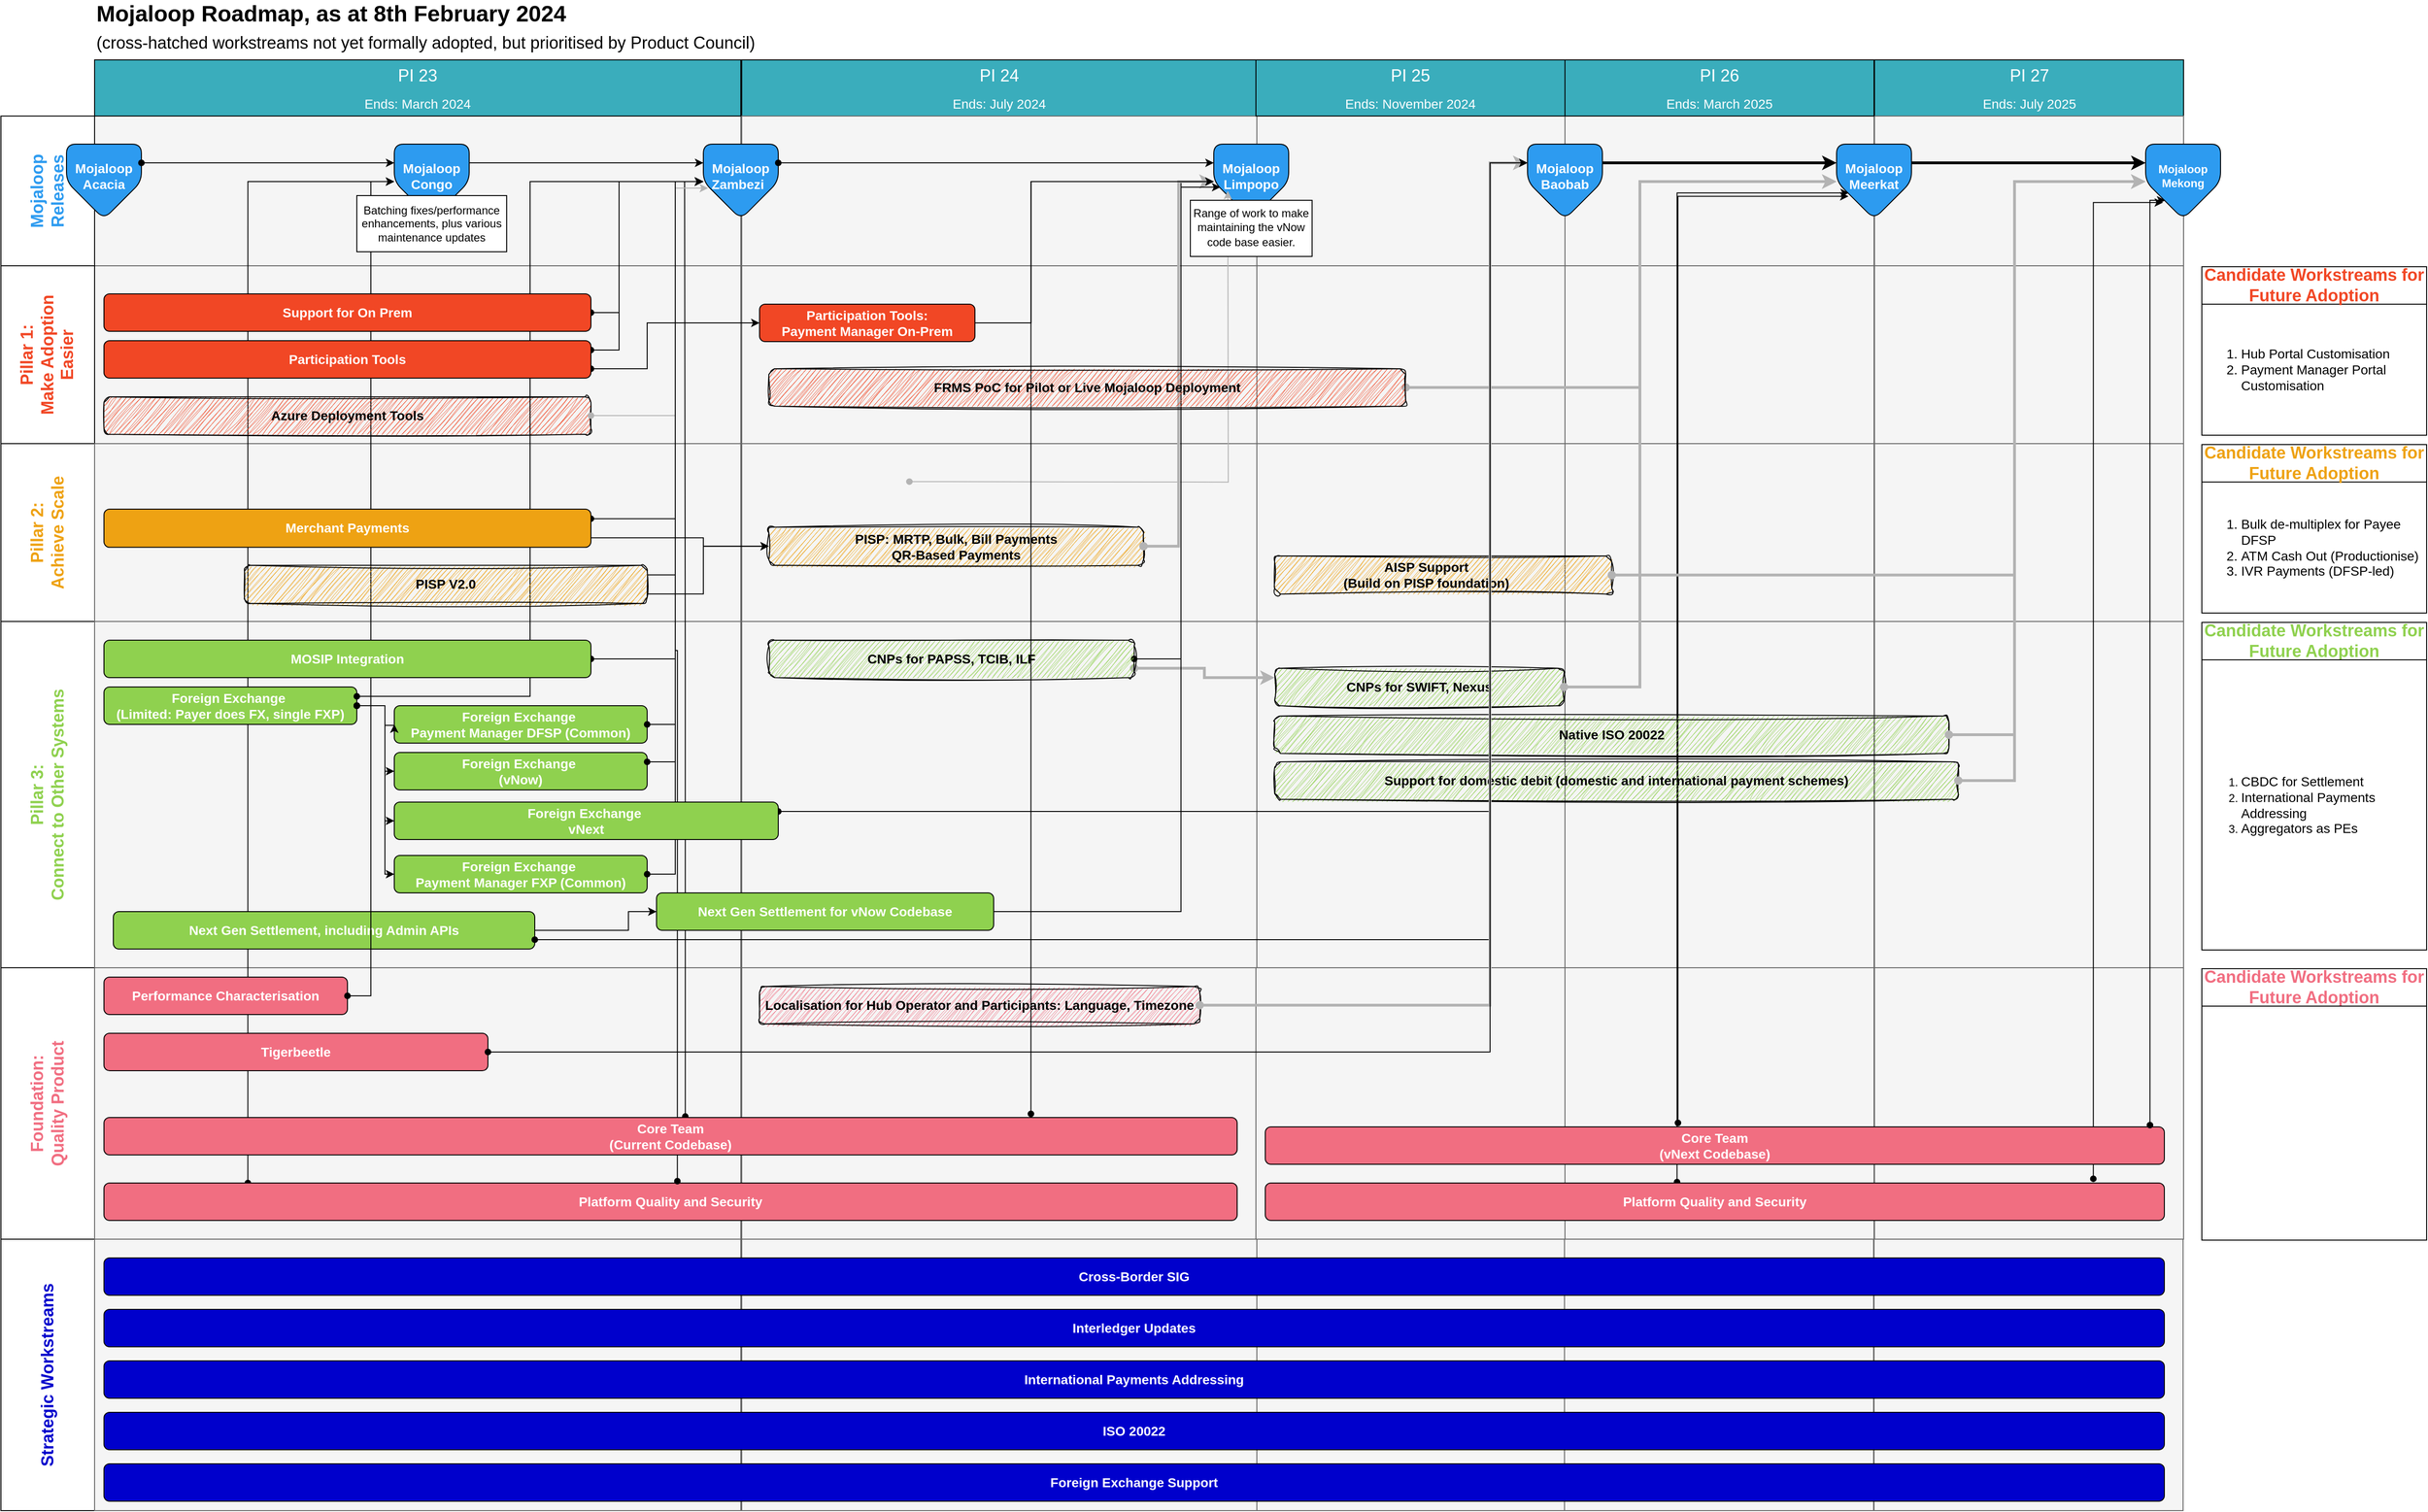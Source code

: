 <mxfile version="23.0.2" type="device">
  <diagram id="prtHgNgQTEPvFCAcTncT" name="Page-1">
    <mxGraphModel dx="1563" dy="1970" grid="1" gridSize="10" guides="1" tooltips="1" connect="1" arrows="1" fold="1" page="1" pageScale="1" pageWidth="1169" pageHeight="827" math="0" shadow="0">
      <root>
        <mxCell id="0" />
        <mxCell id="1" parent="0" />
        <mxCell id="V1w6IO33_B5uVDaUKKrJ-1" value="&lt;p&gt;&lt;font style=&quot;font-size: 18px;&quot; color=&quot;#ffffff&quot;&gt;PI 27&lt;/font&gt;&lt;/p&gt;&lt;p style=&quot;line-height: 100%;&quot;&gt;&lt;span style=&quot;color: rgb(255, 255, 255); background-color: initial;&quot;&gt;&lt;font style=&quot;font-size: 14px;&quot;&gt;Ends: July 2025&lt;/font&gt;&lt;/span&gt;&lt;/p&gt;" style="rounded=0;whiteSpace=wrap;html=1;fillColor=#3aadbc;container=0;movable=0;resizable=0;rotatable=0;deletable=0;editable=0;locked=1;connectable=0;" parent="1" vertex="1">
          <mxGeometry x="2140.5" y="-20" width="330" height="60" as="geometry" />
        </mxCell>
        <mxCell id="V1w6IO33_B5uVDaUKKrJ-2" value="" style="rounded=0;whiteSpace=wrap;html=1;fillColor=#f5f5f5;fontColor=#333333;strokeColor=#666666;movable=0;resizable=0;rotatable=0;deletable=0;editable=0;locked=1;connectable=0;" parent="1" vertex="1">
          <mxGeometry x="2140.5" y="40" width="330" height="160" as="geometry" />
        </mxCell>
        <mxCell id="V1w6IO33_B5uVDaUKKrJ-3" value="" style="rounded=0;whiteSpace=wrap;html=1;fillColor=#f5f5f5;fontColor=#333333;strokeColor=#666666;movable=0;resizable=0;rotatable=0;deletable=0;editable=0;locked=1;connectable=0;" parent="1" vertex="1">
          <mxGeometry x="2140.5" y="200" width="330" height="190" as="geometry" />
        </mxCell>
        <mxCell id="V1w6IO33_B5uVDaUKKrJ-4" value="" style="rounded=0;whiteSpace=wrap;html=1;fillColor=#f5f5f5;fontColor=#333333;strokeColor=#666666;movable=0;resizable=0;rotatable=0;deletable=0;editable=0;locked=1;connectable=0;" parent="1" vertex="1">
          <mxGeometry x="2140.5" y="390" width="330" height="190" as="geometry" />
        </mxCell>
        <mxCell id="V1w6IO33_B5uVDaUKKrJ-5" value="" style="rounded=0;whiteSpace=wrap;html=1;fillColor=#f5f5f5;fontColor=#333333;strokeColor=#666666;movable=0;resizable=0;rotatable=0;deletable=0;editable=0;locked=1;connectable=0;" parent="1" vertex="1">
          <mxGeometry x="2140.5" y="580" width="330" height="370" as="geometry" />
        </mxCell>
        <mxCell id="V1w6IO33_B5uVDaUKKrJ-6" value="" style="rounded=0;whiteSpace=wrap;html=1;fillColor=#f5f5f5;fontColor=#333333;strokeColor=#666666;movable=0;resizable=0;rotatable=0;deletable=0;editable=0;locked=1;connectable=0;" parent="1" vertex="1">
          <mxGeometry x="2140.5" y="950" width="330" height="290" as="geometry" />
        </mxCell>
        <mxCell id="V1w6IO33_B5uVDaUKKrJ-7" value="" style="rounded=0;whiteSpace=wrap;html=1;fillColor=#f5f5f5;fontColor=#333333;strokeColor=#666666;movable=0;resizable=0;rotatable=0;deletable=0;editable=0;locked=1;connectable=0;" parent="1" vertex="1">
          <mxGeometry x="2140" y="1240" width="330" height="290" as="geometry" />
        </mxCell>
        <mxCell id="IgVnPN9NRSkrWdJgGA2A-25" value="" style="rounded=0;whiteSpace=wrap;html=1;fillColor=#f5f5f5;fontColor=#333333;strokeColor=#666666;movable=0;resizable=0;rotatable=0;deletable=0;editable=0;locked=1;connectable=0;" parent="1" vertex="1">
          <mxGeometry x="1480" y="580" width="330" height="370" as="geometry" />
        </mxCell>
        <mxCell id="IgVnPN9NRSkrWdJgGA2A-22" value="" style="rounded=0;whiteSpace=wrap;html=1;fillColor=#f5f5f5;fontColor=#333333;strokeColor=#666666;movable=0;resizable=0;rotatable=0;deletable=0;editable=0;locked=1;connectable=0;" parent="1" vertex="1">
          <mxGeometry x="1480" y="40" width="330" height="160" as="geometry" />
        </mxCell>
        <mxCell id="IgVnPN9NRSkrWdJgGA2A-24" value="" style="rounded=0;whiteSpace=wrap;html=1;fillColor=#f5f5f5;fontColor=#333333;strokeColor=#666666;movable=0;resizable=0;rotatable=0;deletable=0;editable=0;locked=1;connectable=0;" parent="1" vertex="1">
          <mxGeometry x="1480" y="390" width="330" height="190" as="geometry" />
        </mxCell>
        <mxCell id="IgVnPN9NRSkrWdJgGA2A-30" value="" style="rounded=0;whiteSpace=wrap;html=1;fillColor=#f5f5f5;fontColor=#333333;strokeColor=#666666;movable=0;resizable=0;rotatable=0;deletable=0;editable=0;locked=1;connectable=0;" parent="1" vertex="1">
          <mxGeometry x="1810" y="40" width="330" height="160" as="geometry" />
        </mxCell>
        <mxCell id="IgVnPN9NRSkrWdJgGA2A-31" value="" style="rounded=0;whiteSpace=wrap;html=1;fillColor=#f5f5f5;fontColor=#333333;strokeColor=#666666;movable=0;resizable=0;rotatable=0;deletable=0;editable=0;locked=1;connectable=0;" parent="1" vertex="1">
          <mxGeometry x="1810" y="200" width="330" height="190" as="geometry" />
        </mxCell>
        <mxCell id="IgVnPN9NRSkrWdJgGA2A-32" value="" style="rounded=0;whiteSpace=wrap;html=1;fillColor=#f5f5f5;fontColor=#333333;strokeColor=#666666;movable=0;resizable=0;rotatable=0;deletable=0;editable=0;locked=1;connectable=0;" parent="1" vertex="1">
          <mxGeometry x="1810" y="390" width="330" height="190" as="geometry" />
        </mxCell>
        <mxCell id="IgVnPN9NRSkrWdJgGA2A-33" value="" style="rounded=0;whiteSpace=wrap;html=1;fillColor=#f5f5f5;fontColor=#333333;strokeColor=#666666;movable=0;resizable=0;rotatable=0;deletable=0;editable=0;locked=1;connectable=0;" parent="1" vertex="1">
          <mxGeometry x="1810" y="580" width="330" height="370" as="geometry" />
        </mxCell>
        <mxCell id="IgVnPN9NRSkrWdJgGA2A-23" value="" style="rounded=0;whiteSpace=wrap;html=1;fillColor=#f5f5f5;fontColor=#333333;strokeColor=#666666;movable=0;resizable=0;rotatable=0;deletable=0;editable=0;locked=1;connectable=0;" parent="1" vertex="1">
          <mxGeometry x="1480" y="200" width="330" height="190" as="geometry" />
        </mxCell>
        <mxCell id="IgVnPN9NRSkrWdJgGA2A-58" value="Foundation:&lt;br style=&quot;border-color: var(--border-color);&quot;&gt;&lt;span style=&quot;&quot;&gt;Quality Product&lt;/span&gt;" style="rounded=0;whiteSpace=wrap;html=1;fontSize=18;fontStyle=1;startSize=100;horizontal=0;fontColor=#F16E81;movable=0;resizable=0;rotatable=0;deletable=0;editable=0;locked=1;connectable=0;" parent="1" vertex="1">
          <mxGeometry x="140" y="950" width="100" height="290" as="geometry" />
        </mxCell>
        <mxCell id="IgVnPN9NRSkrWdJgGA2A-10" value="" style="rounded=0;whiteSpace=wrap;html=1;fillColor=#f5f5f5;fontColor=#333333;strokeColor=#666666;movable=0;resizable=0;rotatable=0;deletable=0;editable=0;locked=1;connectable=0;" parent="1" vertex="1">
          <mxGeometry x="240" y="950" width="690" height="290" as="geometry" />
        </mxCell>
        <mxCell id="IgVnPN9NRSkrWdJgGA2A-18" value="" style="rounded=0;whiteSpace=wrap;html=1;fillColor=#f5f5f5;fontColor=#333333;strokeColor=#666666;movable=0;resizable=0;rotatable=0;deletable=0;editable=0;locked=1;connectable=0;" parent="1" vertex="1">
          <mxGeometry x="931" y="950" width="550" height="290" as="geometry" />
        </mxCell>
        <mxCell id="IgVnPN9NRSkrWdJgGA2A-34" value="" style="rounded=0;whiteSpace=wrap;html=1;fillColor=#f5f5f5;fontColor=#333333;strokeColor=#666666;movable=0;resizable=0;rotatable=0;deletable=0;editable=0;locked=1;connectable=0;" parent="1" vertex="1">
          <mxGeometry x="1810" y="950" width="330" height="290" as="geometry" />
        </mxCell>
        <mxCell id="IgVnPN9NRSkrWdJgGA2A-26" value="" style="rounded=0;whiteSpace=wrap;html=1;fillColor=#f5f5f5;fontColor=#333333;strokeColor=#666666;movable=0;resizable=0;rotatable=0;deletable=0;editable=0;locked=1;connectable=0;" parent="1" vertex="1">
          <mxGeometry x="1480" y="950" width="330" height="290" as="geometry" />
        </mxCell>
        <mxCell id="JybqgrPGp8Xl5-uRk0mp-5" value="" style="rounded=0;whiteSpace=wrap;html=1;fillColor=#f5f5f5;fontColor=#333333;strokeColor=#666666;movable=0;resizable=0;rotatable=0;deletable=0;editable=0;locked=1;connectable=0;" parent="1" vertex="1">
          <mxGeometry x="1479.5" y="1240" width="330" height="290" as="geometry" />
        </mxCell>
        <mxCell id="JybqgrPGp8Xl5-uRk0mp-6" value="" style="rounded=0;whiteSpace=wrap;html=1;fillColor=#f5f5f5;fontColor=#333333;strokeColor=#666666;movable=0;resizable=0;rotatable=0;deletable=0;editable=0;locked=1;connectable=0;" parent="1" vertex="1">
          <mxGeometry x="1809.5" y="1240" width="330" height="290" as="geometry" />
        </mxCell>
        <mxCell id="IgVnPN9NRSkrWdJgGA2A-7" value="" style="rounded=0;whiteSpace=wrap;html=1;fillColor=#f5f5f5;fontColor=#333333;strokeColor=#666666;movable=0;resizable=0;rotatable=0;deletable=0;editable=0;locked=1;connectable=0;" parent="1" vertex="1">
          <mxGeometry x="240" y="200" width="690" height="190" as="geometry" />
        </mxCell>
        <mxCell id="IgVnPN9NRSkrWdJgGA2A-5" value="" style="rounded=0;whiteSpace=wrap;html=1;fillColor=#f5f5f5;fontColor=#333333;strokeColor=#666666;movable=0;resizable=0;rotatable=0;deletable=0;editable=0;locked=1;connectable=0;" parent="1" vertex="1">
          <mxGeometry x="240" y="40" width="690" height="160" as="geometry" />
        </mxCell>
        <mxCell id="IgVnPN9NRSkrWdJgGA2A-14" value="&lt;p&gt;&lt;font style=&quot;font-size: 18px;&quot; color=&quot;#ffffff&quot;&gt;PI 24&lt;/font&gt;&lt;/p&gt;&lt;p style=&quot;line-height: 100%;&quot;&gt;&lt;span style=&quot;color: rgb(255, 255, 255); background-color: initial;&quot;&gt;&lt;font style=&quot;font-size: 14px;&quot;&gt;Ends: July 2024&lt;/font&gt;&lt;/span&gt;&lt;/p&gt;" style="rounded=0;whiteSpace=wrap;html=1;fillColor=#3aadbc;movable=1;resizable=1;rotatable=1;deletable=1;editable=1;locked=0;connectable=1;" parent="1" vertex="1">
          <mxGeometry x="931" y="-20" width="550" height="60" as="geometry" />
        </mxCell>
        <mxCell id="IgVnPN9NRSkrWdJgGA2A-6" value="&lt;p&gt;&lt;font style=&quot;font-size: 18px;&quot; color=&quot;#ffffff&quot;&gt;PI 23&lt;/font&gt;&lt;/p&gt;&lt;p style=&quot;line-height: 100%;&quot;&gt;&lt;span style=&quot;color: rgb(255, 255, 255); background-color: initial;&quot;&gt;&lt;font style=&quot;font-size: 14px;&quot;&gt;Ends: March 2024&lt;/font&gt;&lt;/span&gt;&lt;/p&gt;" style="rounded=0;whiteSpace=wrap;html=1;fillColor=#3aadbc;movable=0;resizable=0;rotatable=0;deletable=0;editable=0;locked=1;connectable=0;" parent="1" vertex="1">
          <mxGeometry x="240" y="-20" width="690" height="60" as="geometry" />
        </mxCell>
        <mxCell id="IgVnPN9NRSkrWdJgGA2A-43" value="Mojaloop Releases" style="rounded=0;whiteSpace=wrap;html=1;fontSize=18;fontStyle=1;startSize=100;horizontal=0;fontColor=#2D9BF0;movable=0;resizable=0;rotatable=0;deletable=0;editable=0;locked=1;connectable=0;" parent="1" vertex="1">
          <mxGeometry x="140" y="40" width="100" height="160" as="geometry" />
        </mxCell>
        <mxCell id="IgVnPN9NRSkrWdJgGA2A-52" value="Pillar 1:&lt;br style=&quot;border-color: var(--border-color);&quot;&gt;&lt;span style=&quot;&quot;&gt;Make Adoption&lt;/span&gt;&lt;br style=&quot;border-color: var(--border-color);&quot;&gt;&lt;span style=&quot;&quot;&gt;Easier&lt;/span&gt;" style="rounded=0;whiteSpace=wrap;html=1;fontSize=18;fontStyle=1;startSize=100;horizontal=0;fontColor=#F14725;movable=0;resizable=0;rotatable=0;deletable=0;editable=0;locked=1;connectable=0;" parent="1" vertex="1">
          <mxGeometry x="140" y="200" width="100" height="190" as="geometry" />
        </mxCell>
        <mxCell id="IgVnPN9NRSkrWdJgGA2A-54" value="&lt;font color=&quot;#eea213&quot;&gt;Pillar 2:&lt;br style=&quot;border-color: var(--border-color);&quot;&gt;Achieve Scale&lt;/font&gt;" style="rounded=0;whiteSpace=wrap;html=1;fontSize=18;fontStyle=1;startSize=100;horizontal=0;fontColor=#F14725;movable=0;resizable=0;rotatable=0;deletable=0;editable=0;locked=1;connectable=0;" parent="1" vertex="1">
          <mxGeometry x="140" y="390" width="100" height="190" as="geometry" />
        </mxCell>
        <mxCell id="IgVnPN9NRSkrWdJgGA2A-56" value="Pillar 3:&lt;br style=&quot;border-color: var(--border-color);&quot;&gt;&lt;span style=&quot;&quot;&gt;Connect to Other Systems&lt;/span&gt;" style="rounded=0;whiteSpace=wrap;html=1;fontSize=18;fontStyle=1;startSize=100;horizontal=0;fontColor=#8FD14F;movable=0;resizable=0;rotatable=0;deletable=0;editable=0;locked=1;connectable=0;" parent="1" vertex="1">
          <mxGeometry x="140" y="580" width="100" height="370" as="geometry" />
        </mxCell>
        <mxCell id="IgVnPN9NRSkrWdJgGA2A-8" value="" style="rounded=0;whiteSpace=wrap;html=1;fillColor=#f5f5f5;fontColor=#333333;strokeColor=#666666;movable=0;resizable=0;rotatable=0;deletable=0;editable=0;locked=1;connectable=0;" parent="1" vertex="1">
          <mxGeometry x="240" y="390" width="690" height="190" as="geometry" />
        </mxCell>
        <mxCell id="IgVnPN9NRSkrWdJgGA2A-13" value="" style="rounded=0;whiteSpace=wrap;html=1;fillColor=#f5f5f5;fontColor=#333333;strokeColor=#666666;movable=0;resizable=0;rotatable=0;deletable=0;editable=0;locked=1;connectable=0;" parent="1" vertex="1">
          <mxGeometry x="931" y="40" width="550" height="160" as="geometry" />
        </mxCell>
        <mxCell id="IgVnPN9NRSkrWdJgGA2A-17" value="" style="rounded=0;whiteSpace=wrap;html=1;fillColor=#f5f5f5;fontColor=#333333;strokeColor=#666666;movable=0;resizable=0;rotatable=0;deletable=0;editable=0;locked=1;connectable=0;" parent="1" vertex="1">
          <mxGeometry x="931" y="580" width="550" height="370" as="geometry" />
        </mxCell>
        <mxCell id="IgVnPN9NRSkrWdJgGA2A-15" value="" style="rounded=0;whiteSpace=wrap;html=1;fillColor=#f5f5f5;fontColor=#333333;strokeColor=#666666;movable=0;resizable=0;rotatable=0;deletable=0;editable=0;locked=1;connectable=0;" parent="1" vertex="1">
          <mxGeometry x="931" y="200" width="550" height="190" as="geometry" />
        </mxCell>
        <mxCell id="IgVnPN9NRSkrWdJgGA2A-16" value="" style="rounded=0;whiteSpace=wrap;html=1;fillColor=#f5f5f5;fontColor=#333333;strokeColor=#666666;movable=0;resizable=0;rotatable=0;deletable=0;editable=0;locked=1;connectable=0;" parent="1" vertex="1">
          <mxGeometry x="931" y="390" width="550" height="190" as="geometry" />
        </mxCell>
        <mxCell id="IgVnPN9NRSkrWdJgGA2A-9" value="" style="rounded=0;whiteSpace=wrap;html=1;fillColor=#f5f5f5;fontColor=#333333;strokeColor=#666666;movable=0;resizable=0;rotatable=0;deletable=0;editable=0;locked=1;connectable=0;" parent="1" vertex="1">
          <mxGeometry x="240" y="580" width="690" height="370" as="geometry" />
        </mxCell>
        <mxCell id="IgVnPN9NRSkrWdJgGA2A-111" value="" style="edgeStyle=orthogonalEdgeStyle;rounded=0;orthogonalLoop=1;jettySize=auto;html=1;strokeWidth=1;exitX=0.127;exitY=0;exitDx=0;exitDy=0;exitPerimeter=0;entryX=0;entryY=0.5;entryDx=0;entryDy=0;startArrow=oval;startFill=1;" parent="1" source="IgVnPN9NRSkrWdJgGA2A-103" target="jTy2H-9CaO5OAL5QqozL-1" edge="1">
          <mxGeometry relative="1" as="geometry">
            <mxPoint x="804" y="1010" as="sourcePoint" />
            <mxPoint x="860" y="90" as="targetPoint" />
            <Array as="points">
              <mxPoint x="404" y="110" />
            </Array>
          </mxGeometry>
        </mxCell>
        <mxCell id="IgVnPN9NRSkrWdJgGA2A-106" style="edgeStyle=orthogonalEdgeStyle;rounded=0;orthogonalLoop=1;jettySize=auto;html=1;entryX=0.232;entryY=0.78;entryDx=0;entryDy=0;entryPerimeter=0;exitX=0.921;exitY=-0.114;exitDx=0;exitDy=0;exitPerimeter=0;strokeWidth=1;startArrow=oval;startFill=1;" parent="1" source="IgVnPN9NRSkrWdJgGA2A-104" target="IgVnPN9NRSkrWdJgGA2A-97" edge="1">
          <mxGeometry relative="1" as="geometry">
            <Array as="points">
              <mxPoint x="2374" y="132" />
            </Array>
          </mxGeometry>
        </mxCell>
        <mxCell id="IgVnPN9NRSkrWdJgGA2A-105" style="edgeStyle=orthogonalEdgeStyle;rounded=0;orthogonalLoop=1;jettySize=auto;html=1;entryX=0.164;entryY=0.651;entryDx=0;entryDy=0;entryPerimeter=0;strokeWidth=1;exitX=0.458;exitY=-0.025;exitDx=0;exitDy=0;exitPerimeter=0;startArrow=oval;startFill=1;" parent="1" source="IgVnPN9NRSkrWdJgGA2A-104" target="IgVnPN9NRSkrWdJgGA2A-89" edge="1">
          <mxGeometry relative="1" as="geometry">
            <mxPoint x="1477" y="1000" as="sourcePoint" />
            <Array as="points">
              <mxPoint x="1930" y="122" />
            </Array>
          </mxGeometry>
        </mxCell>
        <mxCell id="IgVnPN9NRSkrWdJgGA2A-61" value="Mojaloop Baobab" style="verticalLabelPosition=middle;verticalAlign=middle;html=1;shape=offPageConnector;rounded=1;size=0.5;fillColor=#2D9BF0;labelPosition=center;align=center;whiteSpace=wrap;spacingBottom=13;fontColor=#FFFFFF;fontStyle=1;fontSize=14;" parent="1" vertex="1">
          <mxGeometry x="1770" y="70" width="80" height="80" as="geometry" />
        </mxCell>
        <mxCell id="dNxyNK7c78bLwvsdeMH5-27" value="" style="edgeStyle=orthogonalEdgeStyle;rounded=0;orthogonalLoop=1;jettySize=auto;html=1;dashed=1;endArrow=none;endFill=0;" parent="1" edge="1">
          <mxGeometry relative="1" as="geometry">
            <mxPoint x="300" y="270" as="targetPoint" />
          </mxGeometry>
        </mxCell>
        <mxCell id="dNxyNK7c78bLwvsdeMH5-31" style="edgeStyle=orthogonalEdgeStyle;rounded=0;orthogonalLoop=1;jettySize=auto;html=1;endArrow=classic;endFill=1;" parent="1" edge="1">
          <mxGeometry relative="1" as="geometry">
            <mxPoint x="420" y="280" as="sourcePoint" />
          </mxGeometry>
        </mxCell>
        <mxCell id="dNxyNK7c78bLwvsdeMH5-35" style="edgeStyle=orthogonalEdgeStyle;rounded=0;orthogonalLoop=1;jettySize=auto;html=1;endArrow=classic;endFill=1;" parent="1" edge="1">
          <mxGeometry relative="1" as="geometry">
            <mxPoint x="690" y="460" as="targetPoint" />
          </mxGeometry>
        </mxCell>
        <mxCell id="dNxyNK7c78bLwvsdeMH5-38" style="edgeStyle=orthogonalEdgeStyle;rounded=0;orthogonalLoop=1;jettySize=auto;html=1;endArrow=classic;endFill=1;" parent="1" edge="1">
          <mxGeometry relative="1" as="geometry">
            <Array as="points">
              <mxPoint x="300" y="460" />
              <mxPoint x="520" y="460" />
            </Array>
            <mxPoint x="520" y="430" as="targetPoint" />
          </mxGeometry>
        </mxCell>
        <mxCell id="dNxyNK7c78bLwvsdeMH5-25" value="" style="edgeStyle=orthogonalEdgeStyle;rounded=0;orthogonalLoop=1;jettySize=auto;html=1;" parent="1" edge="1">
          <mxGeometry relative="1" as="geometry">
            <mxPoint x="260" y="180" as="targetPoint" />
          </mxGeometry>
        </mxCell>
        <mxCell id="dNxyNK7c78bLwvsdeMH5-33" value="" style="edgeStyle=orthogonalEdgeStyle;rounded=0;orthogonalLoop=1;jettySize=auto;html=1;endArrow=classic;endFill=1;" parent="1" edge="1">
          <mxGeometry relative="1" as="geometry">
            <mxPoint x="460" y="180" as="sourcePoint" />
          </mxGeometry>
        </mxCell>
        <mxCell id="dNxyNK7c78bLwvsdeMH5-37" value="" style="edgeStyle=orthogonalEdgeStyle;rounded=0;orthogonalLoop=1;jettySize=auto;html=1;endArrow=classic;endFill=1;" parent="1" edge="1">
          <mxGeometry relative="1" as="geometry">
            <mxPoint x="650" y="490" as="sourcePoint" />
          </mxGeometry>
        </mxCell>
        <mxCell id="dNxyNK7c78bLwvsdeMH5-29" value="" style="edgeStyle=orthogonalEdgeStyle;rounded=0;orthogonalLoop=1;jettySize=auto;html=1;endArrow=classic;endFill=1;" parent="1" edge="1">
          <mxGeometry relative="1" as="geometry">
            <mxPoint x="400" y="260" as="targetPoint" />
          </mxGeometry>
        </mxCell>
        <mxCell id="IgVnPN9NRSkrWdJgGA2A-1" value="Mojaloop Zambezi&lt;span style=&quot;white-space: pre; font-size: 14px;&quot;&gt;&#x9;&lt;/span&gt;" style="verticalLabelPosition=middle;verticalAlign=middle;html=1;shape=offPageConnector;rounded=1;size=0.5;fillColor=#2D9BF0;labelPosition=center;align=center;whiteSpace=wrap;spacingBottom=13;fontColor=#FFFFFF;fontStyle=1;fontSize=14;" parent="1" vertex="1">
          <mxGeometry x="890" y="70" width="80" height="80" as="geometry" />
        </mxCell>
        <mxCell id="IgVnPN9NRSkrWdJgGA2A-39" value="&lt;font color=&quot;#ffffff&quot; style=&quot;font-size: 14px;&quot;&gt;&lt;b style=&quot;font-size: 14px;&quot;&gt;Foreign Exchange&amp;nbsp;&lt;br style=&quot;font-size: 14px;&quot;&gt;(Limited: Payer does FX, single FXP)&lt;br style=&quot;font-size: 14px;&quot;&gt;&lt;/b&gt;&lt;/font&gt;" style="rounded=1;whiteSpace=wrap;html=1;fillColor=#8FD14F;fontSize=14;" parent="1" vertex="1">
          <mxGeometry x="250" y="650" width="270" height="40" as="geometry" />
        </mxCell>
        <mxCell id="pBIU8CeWxCqfokyOlO5Z-20" style="edgeStyle=orthogonalEdgeStyle;rounded=0;orthogonalLoop=1;jettySize=auto;html=1;entryX=0;entryY=0.5;entryDx=0;entryDy=0;" parent="1" source="IgVnPN9NRSkrWdJgGA2A-73" target="pBIU8CeWxCqfokyOlO5Z-19" edge="1">
          <mxGeometry relative="1" as="geometry">
            <Array as="points">
              <mxPoint x="810" y="910" />
              <mxPoint x="810" y="890" />
            </Array>
          </mxGeometry>
        </mxCell>
        <mxCell id="IgVnPN9NRSkrWdJgGA2A-73" value="&lt;font color=&quot;#ffffff&quot; style=&quot;font-size: 14px;&quot;&gt;&lt;b style=&quot;font-size: 14px;&quot;&gt;Next Gen Settlement, including Admin APIs&lt;br style=&quot;font-size: 14px;&quot;&gt;&lt;/b&gt;&lt;/font&gt;" style="rounded=1;whiteSpace=wrap;html=1;fillColor=#8FD14F;fontSize=14;" parent="1" vertex="1">
          <mxGeometry x="260" y="890" width="450" height="40" as="geometry" />
        </mxCell>
        <mxCell id="IgVnPN9NRSkrWdJgGA2A-60" value="Mojaloop Acacia" style="verticalLabelPosition=middle;verticalAlign=middle;html=1;shape=offPageConnector;rounded=1;size=0.5;fillColor=#2D9BF0;labelPosition=center;align=center;whiteSpace=wrap;spacingBottom=13;fontColor=#FFFFFF;fontStyle=1;fontSize=14;" parent="1" vertex="1">
          <mxGeometry x="210" y="70" width="80" height="80" as="geometry" />
        </mxCell>
        <mxCell id="IgVnPN9NRSkrWdJgGA2A-80" value="&lt;font color=&quot;#ffffff&quot; style=&quot;font-size: 14px;&quot;&gt;&lt;b style=&quot;font-size: 14px;&quot;&gt;Tigerbeetle&lt;/b&gt;&lt;/font&gt;" style="rounded=1;whiteSpace=wrap;html=1;fillColor=#F16E81;fontSize=14;" parent="1" vertex="1">
          <mxGeometry x="250" y="1020" width="410" height="40" as="geometry" />
        </mxCell>
        <mxCell id="IgVnPN9NRSkrWdJgGA2A-81" style="edgeStyle=orthogonalEdgeStyle;rounded=0;orthogonalLoop=1;jettySize=auto;html=1;entryX=0;entryY=0.5;entryDx=0;entryDy=0;strokeWidth=1;exitX=1;exitY=0.5;exitDx=0;exitDy=0;startArrow=oval;startFill=1;" parent="1" source="43MLDUuVcQ6IggmY8hbu-3" target="jTy2H-9CaO5OAL5QqozL-3" edge="1">
          <mxGeometry relative="1" as="geometry">
            <Array as="points">
              <mxPoint x="1400" y="620" />
              <mxPoint x="1400" y="110" />
            </Array>
          </mxGeometry>
        </mxCell>
        <mxCell id="IgVnPN9NRSkrWdJgGA2A-78" value="&lt;font color=&quot;#ffffff&quot; style=&quot;font-size: 14px;&quot;&gt;&lt;b style=&quot;font-size: 14px;&quot;&gt;Core Team&lt;br style=&quot;font-size: 14px;&quot;&gt;(vNext Codebase)&lt;br style=&quot;font-size: 14px;&quot;&gt;&lt;/b&gt;&lt;/font&gt;" style="rounded=1;whiteSpace=wrap;html=1;fillColor=#F16E81;fontSize=14;" parent="1" vertex="1">
          <mxGeometry x="1490" y="1120" width="960" height="40" as="geometry" />
        </mxCell>
        <mxCell id="IgVnPN9NRSkrWdJgGA2A-85" value="&lt;font color=&quot;#ffffff&quot; style=&quot;font-size: 14px;&quot;&gt;&lt;b style=&quot;font-size: 14px;&quot;&gt;Performance Characterisation&lt;/b&gt;&lt;/font&gt;" style="rounded=1;whiteSpace=wrap;html=1;fillColor=#F16E81;fontSize=14;" parent="1" vertex="1">
          <mxGeometry x="250" y="960" width="260" height="40" as="geometry" />
        </mxCell>
        <mxCell id="IgVnPN9NRSkrWdJgGA2A-88" style="edgeStyle=orthogonalEdgeStyle;rounded=0;orthogonalLoop=1;jettySize=auto;html=1;entryX=0;entryY=0.5;entryDx=0;entryDy=0;strokeWidth=1;exitX=1;exitY=0.5;exitDx=0;exitDy=0;startArrow=oval;startFill=1;" parent="1" source="IgVnPN9NRSkrWdJgGA2A-85" target="jTy2H-9CaO5OAL5QqozL-1" edge="1">
          <mxGeometry relative="1" as="geometry" />
        </mxCell>
        <mxCell id="IgVnPN9NRSkrWdJgGA2A-89" value="Mojaloop Meerkat" style="verticalLabelPosition=middle;verticalAlign=middle;html=1;shape=offPageConnector;rounded=1;size=0.5;fillColor=#2D9BF0;labelPosition=center;align=center;whiteSpace=wrap;spacingBottom=13;fontColor=#FFFFFF;fontStyle=1;fontSize=14;" parent="1" vertex="1">
          <mxGeometry x="2100" y="70" width="80" height="80" as="geometry" />
        </mxCell>
        <mxCell id="IgVnPN9NRSkrWdJgGA2A-95" style="edgeStyle=orthogonalEdgeStyle;rounded=0;orthogonalLoop=1;jettySize=auto;html=1;entryX=0;entryY=0.5;entryDx=0;entryDy=0;strokeWidth=1;startArrow=oval;startFill=1;exitX=0.513;exitY=-0.027;exitDx=0;exitDy=0;exitPerimeter=0;" parent="1" source="IgVnPN9NRSkrWdJgGA2A-40" target="IgVnPN9NRSkrWdJgGA2A-1" edge="1">
          <mxGeometry relative="1" as="geometry">
            <mxPoint x="878" y="940" as="sourcePoint" />
          </mxGeometry>
        </mxCell>
        <mxCell id="IgVnPN9NRSkrWdJgGA2A-96" style="edgeStyle=orthogonalEdgeStyle;rounded=0;orthogonalLoop=1;jettySize=auto;html=1;strokeWidth=1;exitX=0.459;exitY=-0.106;exitDx=0;exitDy=0;exitPerimeter=0;entryX=0.159;entryY=0.697;entryDx=0;entryDy=0;entryPerimeter=0;startArrow=oval;startFill=1;" parent="1" source="IgVnPN9NRSkrWdJgGA2A-78" target="IgVnPN9NRSkrWdJgGA2A-89" edge="1">
          <mxGeometry relative="1" as="geometry">
            <mxPoint x="1533" y="900" as="sourcePoint" />
            <mxPoint x="1534" y="130" as="targetPoint" />
            <Array as="points">
              <mxPoint x="1931" y="126" />
            </Array>
          </mxGeometry>
        </mxCell>
        <mxCell id="IgVnPN9NRSkrWdJgGA2A-97" value="Mojaloop Mekong" style="verticalLabelPosition=middle;verticalAlign=middle;html=1;shape=offPageConnector;rounded=1;size=0.5;fillColor=#2D9BF0;labelPosition=center;align=center;whiteSpace=wrap;spacingBottom=13;fontColor=#FFFFFF;fontStyle=1" parent="1" vertex="1">
          <mxGeometry x="2430" y="70" width="80" height="80" as="geometry" />
        </mxCell>
        <mxCell id="IgVnPN9NRSkrWdJgGA2A-98" style="edgeStyle=orthogonalEdgeStyle;rounded=0;orthogonalLoop=1;jettySize=auto;html=1;entryX=0.263;entryY=0.75;entryDx=0;entryDy=0;entryPerimeter=0;exitX=0.984;exitY=-0.046;exitDx=0;exitDy=0;exitPerimeter=0;strokeWidth=1;startArrow=oval;startFill=1;" parent="1" source="IgVnPN9NRSkrWdJgGA2A-78" target="IgVnPN9NRSkrWdJgGA2A-97" edge="1">
          <mxGeometry relative="1" as="geometry">
            <Array as="points">
              <mxPoint x="2435" y="130" />
            </Array>
          </mxGeometry>
        </mxCell>
        <mxCell id="IgVnPN9NRSkrWdJgGA2A-103" value="&lt;font color=&quot;#ffffff&quot; style=&quot;font-size: 14px;&quot;&gt;&lt;b style=&quot;font-size: 14px;&quot;&gt;Platform Quality and Security&lt;/b&gt;&lt;/font&gt;" style="rounded=1;whiteSpace=wrap;html=1;fillColor=#F16E81;fontSize=14;" parent="1" vertex="1">
          <mxGeometry x="250" y="1180" width="1210" height="40" as="geometry" />
        </mxCell>
        <mxCell id="IgVnPN9NRSkrWdJgGA2A-104" value="&lt;font color=&quot;#ffffff&quot; style=&quot;font-size: 14px;&quot;&gt;&lt;b style=&quot;font-size: 14px;&quot;&gt;Platform Quality and Security&lt;/b&gt;&lt;/font&gt;" style="rounded=1;whiteSpace=wrap;html=1;fillColor=#F16E81;fontSize=14;" parent="1" vertex="1">
          <mxGeometry x="1490" y="1180" width="960" height="40" as="geometry" />
        </mxCell>
        <mxCell id="IgVnPN9NRSkrWdJgGA2A-110" value="Mojaloop Roadmap, as at 8th February 2024&lt;br&gt;&lt;span style=&quot;font-weight: normal;&quot;&gt;&lt;font style=&quot;font-size: 18px;&quot;&gt;(cross-hatched workstreams not yet formally adopted, but prioritised by Product Council)&lt;/font&gt;&lt;/span&gt;" style="text;html=1;strokeColor=none;fillColor=none;align=left;verticalAlign=middle;whiteSpace=wrap;rounded=0;fontSize=24;fontStyle=1" parent="1" vertex="1">
          <mxGeometry x="240" y="-70" width="720" height="30" as="geometry" />
        </mxCell>
        <mxCell id="IgVnPN9NRSkrWdJgGA2A-68" style="edgeStyle=orthogonalEdgeStyle;rounded=0;orthogonalLoop=1;jettySize=auto;html=1;entryX=0;entryY=0.25;entryDx=0;entryDy=0;exitX=1;exitY=0.25;exitDx=0;exitDy=0;strokeWidth=1;strokeColor=default;startArrow=oval;startFill=1;" parent="1" source="IgVnPN9NRSkrWdJgGA2A-60" target="jTy2H-9CaO5OAL5QqozL-1" edge="1">
          <mxGeometry relative="1" as="geometry">
            <mxPoint x="455" y="660" as="sourcePoint" />
          </mxGeometry>
        </mxCell>
        <mxCell id="rpubGPMqXumcgfwPf0aL-1" style="edgeStyle=orthogonalEdgeStyle;rounded=0;orthogonalLoop=1;jettySize=auto;html=1;exitX=1;exitY=0.75;exitDx=0;exitDy=0;entryX=0;entryY=0.5;entryDx=0;entryDy=0;" edge="1" parent="1" source="IgVnPN9NRSkrWdJgGA2A-38" target="43MLDUuVcQ6IggmY8hbu-8">
          <mxGeometry relative="1" as="geometry">
            <Array as="points">
              <mxPoint x="890" y="491" />
              <mxPoint x="890" y="500" />
            </Array>
          </mxGeometry>
        </mxCell>
        <mxCell id="IgVnPN9NRSkrWdJgGA2A-116" style="edgeStyle=orthogonalEdgeStyle;rounded=0;orthogonalLoop=1;jettySize=auto;html=1;strokeWidth=1;entryX=0;entryY=0.25;entryDx=0;entryDy=0;exitX=1;exitY=0.25;exitDx=0;exitDy=0;" parent="1" source="jTy2H-9CaO5OAL5QqozL-1" target="IgVnPN9NRSkrWdJgGA2A-1" edge="1">
          <mxGeometry relative="1" as="geometry">
            <mxPoint x="610" y="90" as="sourcePoint" />
            <mxPoint x="860" y="90" as="targetPoint" />
          </mxGeometry>
        </mxCell>
        <mxCell id="IgVnPN9NRSkrWdJgGA2A-118" style="edgeStyle=orthogonalEdgeStyle;rounded=0;orthogonalLoop=1;jettySize=auto;html=1;strokeWidth=3;entryX=0;entryY=0.25;entryDx=0;entryDy=0;exitX=1;exitY=0.25;exitDx=0;exitDy=0;" parent="1" source="IgVnPN9NRSkrWdJgGA2A-89" target="IgVnPN9NRSkrWdJgGA2A-97" edge="1">
          <mxGeometry relative="1" as="geometry">
            <mxPoint x="1450" y="72" as="sourcePoint" />
            <mxPoint x="1700" y="72" as="targetPoint" />
          </mxGeometry>
        </mxCell>
        <mxCell id="IgVnPN9NRSkrWdJgGA2A-70" style="edgeStyle=orthogonalEdgeStyle;rounded=0;orthogonalLoop=1;jettySize=auto;html=1;entryX=0;entryY=0.5;entryDx=0;entryDy=0;strokeWidth=1;startArrow=oval;startFill=1;" parent="1" source="IgVnPN9NRSkrWdJgGA2A-39" target="IgVnPN9NRSkrWdJgGA2A-69" edge="1">
          <mxGeometry relative="1" as="geometry">
            <mxPoint x="710" y="690" as="targetPoint" />
            <Array as="points">
              <mxPoint x="550" y="670" />
              <mxPoint x="550" y="740" />
            </Array>
          </mxGeometry>
        </mxCell>
        <mxCell id="IgVnPN9NRSkrWdJgGA2A-41" style="edgeStyle=orthogonalEdgeStyle;rounded=0;orthogonalLoop=1;jettySize=auto;html=1;exitX=1;exitY=0.5;exitDx=0;exitDy=0;entryX=0;entryY=0.5;entryDx=0;entryDy=0;strokeWidth=1;startArrow=oval;startFill=1;" parent="1" source="IgVnPN9NRSkrWdJgGA2A-37" target="IgVnPN9NRSkrWdJgGA2A-1" edge="1">
          <mxGeometry relative="1" as="geometry">
            <Array as="points">
              <mxPoint x="800" y="250" />
              <mxPoint x="800" y="110" />
            </Array>
          </mxGeometry>
        </mxCell>
        <mxCell id="IgVnPN9NRSkrWdJgGA2A-66" style="edgeStyle=orthogonalEdgeStyle;rounded=0;orthogonalLoop=1;jettySize=auto;html=1;strokeWidth=1;startArrow=oval;startFill=1;exitX=1;exitY=0.25;exitDx=0;exitDy=0;" parent="1" source="IgVnPN9NRSkrWdJgGA2A-62" edge="1">
          <mxGeometry relative="1" as="geometry">
            <Array as="points">
              <mxPoint x="800" y="290" />
              <mxPoint x="800" y="110" />
            </Array>
            <mxPoint x="890" y="110" as="targetPoint" />
          </mxGeometry>
        </mxCell>
        <mxCell id="IgVnPN9NRSkrWdJgGA2A-74" style="edgeStyle=orthogonalEdgeStyle;rounded=0;orthogonalLoop=1;jettySize=auto;html=1;entryX=0;entryY=0.25;entryDx=0;entryDy=0;exitX=1;exitY=0.75;exitDx=0;exitDy=0;strokeWidth=1;startArrow=oval;startFill=1;" parent="1" source="IgVnPN9NRSkrWdJgGA2A-73" target="IgVnPN9NRSkrWdJgGA2A-61" edge="1">
          <mxGeometry relative="1" as="geometry">
            <Array as="points">
              <mxPoint x="1730" y="920" />
              <mxPoint x="1730" y="90" />
            </Array>
          </mxGeometry>
        </mxCell>
        <mxCell id="IgVnPN9NRSkrWdJgGA2A-67" style="edgeStyle=orthogonalEdgeStyle;rounded=0;orthogonalLoop=1;jettySize=auto;html=1;entryX=0;entryY=0.5;entryDx=0;entryDy=0;strokeWidth=1;startArrow=oval;startFill=1;exitX=1;exitY=0.25;exitDx=0;exitDy=0;" parent="1" source="IgVnPN9NRSkrWdJgGA2A-38" target="IgVnPN9NRSkrWdJgGA2A-1" edge="1">
          <mxGeometry relative="1" as="geometry">
            <Array as="points">
              <mxPoint x="860" y="470" />
              <mxPoint x="860" y="110" />
            </Array>
          </mxGeometry>
        </mxCell>
        <mxCell id="JybqgrPGp8Xl5-uRk0mp-1" value="&lt;font color=&quot;#0000cc&quot;&gt;Strategic Workstreams&lt;/font&gt;" style="rounded=0;whiteSpace=wrap;html=1;fontSize=18;fontStyle=1;startSize=100;horizontal=0;fontColor=#F16E81;movable=0;resizable=0;rotatable=0;deletable=0;editable=0;locked=1;connectable=0;" parent="1" vertex="1">
          <mxGeometry x="140" y="1240" width="100" height="290" as="geometry" />
        </mxCell>
        <mxCell id="JybqgrPGp8Xl5-uRk0mp-3" value="" style="rounded=0;whiteSpace=wrap;html=1;fillColor=#f5f5f5;fontColor=#333333;strokeColor=#666666;movable=0;resizable=0;rotatable=0;deletable=0;editable=0;locked=1;connectable=0;" parent="1" vertex="1">
          <mxGeometry x="240" y="1240" width="690" height="290" as="geometry" />
        </mxCell>
        <mxCell id="JybqgrPGp8Xl5-uRk0mp-4" value="" style="rounded=0;whiteSpace=wrap;html=1;fillColor=#f5f5f5;fontColor=#333333;strokeColor=#666666;movable=0;resizable=0;rotatable=0;deletable=0;editable=0;locked=1;connectable=0;" parent="1" vertex="1">
          <mxGeometry x="931" y="1240" width="550" height="290" as="geometry" />
        </mxCell>
        <mxCell id="IgVnPN9NRSkrWdJgGA2A-69" value="&lt;font color=&quot;#ffffff&quot; style=&quot;font-size: 14px;&quot;&gt;&lt;b style=&quot;font-size: 14px;&quot;&gt;Foreign Exchange&amp;nbsp;&lt;br style=&quot;font-size: 14px;&quot;&gt;(vNow)&lt;br style=&quot;font-size: 14px;&quot;&gt;&lt;/b&gt;&lt;/font&gt;" style="rounded=1;whiteSpace=wrap;html=1;fillColor=#8FD14F;fontSize=14;" parent="1" vertex="1">
          <mxGeometry x="560" y="720" width="270" height="40" as="geometry" />
        </mxCell>
        <mxCell id="JybqgrPGp8Xl5-uRk0mp-8" value="&lt;font color=&quot;#ffffff&quot; style=&quot;font-size: 14px;&quot;&gt;&lt;b style=&quot;font-size: 14px;&quot;&gt;Cross-Border SIG&lt;/b&gt;&lt;/font&gt;" style="rounded=1;whiteSpace=wrap;html=1;fillColor=#0000CC;fontSize=14;movable=1;resizable=1;rotatable=1;deletable=1;editable=1;locked=0;connectable=1;" parent="1" vertex="1">
          <mxGeometry x="250" y="1260" width="2200" height="40" as="geometry" />
        </mxCell>
        <mxCell id="JybqgrPGp8Xl5-uRk0mp-9" value="&lt;font color=&quot;#ffffff&quot; style=&quot;font-size: 14px;&quot;&gt;&lt;b style=&quot;font-size: 14px;&quot;&gt;Interledger Updates&lt;/b&gt;&lt;/font&gt;" style="rounded=1;whiteSpace=wrap;html=1;fillColor=#0000CC;fontSize=14;movable=1;resizable=1;rotatable=1;deletable=1;editable=1;locked=0;connectable=1;" parent="1" vertex="1">
          <mxGeometry x="250" y="1315" width="2200" height="40" as="geometry" />
        </mxCell>
        <mxCell id="JybqgrPGp8Xl5-uRk0mp-10" value="&lt;font color=&quot;#ffffff&quot; style=&quot;font-size: 14px;&quot;&gt;&lt;b style=&quot;font-size: 14px;&quot;&gt;International Payments Addressing&lt;/b&gt;&lt;/font&gt;" style="rounded=1;whiteSpace=wrap;html=1;fillColor=#0000CC;fontSize=14;movable=1;resizable=1;rotatable=1;deletable=1;editable=1;locked=0;connectable=1;" parent="1" vertex="1">
          <mxGeometry x="250" y="1370" width="2200" height="40" as="geometry" />
        </mxCell>
        <mxCell id="JybqgrPGp8Xl5-uRk0mp-11" value="&lt;font color=&quot;#ffffff&quot; style=&quot;font-size: 14px;&quot;&gt;&lt;b style=&quot;font-size: 14px;&quot;&gt;ISO 20022&lt;/b&gt;&lt;/font&gt;" style="rounded=1;whiteSpace=wrap;html=1;fillColor=#0000CC;fontSize=14;movable=1;resizable=1;rotatable=1;deletable=1;editable=1;locked=0;connectable=1;" parent="1" vertex="1">
          <mxGeometry x="250" y="1425" width="2200" height="40" as="geometry" />
        </mxCell>
        <mxCell id="JybqgrPGp8Xl5-uRk0mp-12" value="&lt;font color=&quot;#ffffff&quot; style=&quot;font-size: 14px;&quot;&gt;&lt;b style=&quot;font-size: 14px;&quot;&gt;Foreign Exchange Support&lt;/b&gt;&lt;/font&gt;" style="rounded=1;whiteSpace=wrap;html=1;fillColor=#0000CC;fontSize=14;movable=1;resizable=1;rotatable=1;deletable=1;editable=1;locked=0;connectable=1;" parent="1" vertex="1">
          <mxGeometry x="250" y="1480" width="2200" height="40" as="geometry" />
        </mxCell>
        <mxCell id="icjRPEchNrs7mkZ5rn7Y-2" value="" style="edgeStyle=orthogonalEdgeStyle;rounded=0;orthogonalLoop=1;jettySize=auto;html=1;entryX=0;entryY=0.5;entryDx=0;entryDy=0;exitX=1;exitY=0.25;exitDx=0;exitDy=0;strokeWidth=1;startArrow=oval;startFill=1;" parent="1" source="IgVnPN9NRSkrWdJgGA2A-69" target="IgVnPN9NRSkrWdJgGA2A-1" edge="1">
          <mxGeometry relative="1" as="geometry">
            <mxPoint x="980" y="681" as="sourcePoint" />
            <mxPoint x="930" y="118" as="targetPoint" />
          </mxGeometry>
        </mxCell>
        <mxCell id="IgVnPN9NRSkrWdJgGA2A-76" style="edgeStyle=orthogonalEdgeStyle;rounded=0;orthogonalLoop=1;jettySize=auto;html=1;entryX=0;entryY=0.5;entryDx=0;entryDy=0;exitX=1;exitY=0.5;exitDx=0;exitDy=0;strokeWidth=1;startArrow=oval;startFill=1;" parent="1" source="IgVnPN9NRSkrWdJgGA2A-75" target="IgVnPN9NRSkrWdJgGA2A-1" edge="1">
          <mxGeometry relative="1" as="geometry">
            <Array as="points">
              <mxPoint x="860" y="620" />
              <mxPoint x="860" y="110" />
            </Array>
          </mxGeometry>
        </mxCell>
        <mxCell id="43MLDUuVcQ6IggmY8hbu-4" value="&lt;font style=&quot;font-size: 14px;&quot;&gt;&lt;b style=&quot;font-size: 14px;&quot;&gt;CNPs for SWIFT, Nexus&lt;br style=&quot;font-size: 14px;&quot;&gt;&lt;/b&gt;&lt;/font&gt;" style="rounded=1;whiteSpace=wrap;html=1;fillColor=#8FD14F;fontSize=14;sketch=1;curveFitting=1;jiggle=2;fontColor=#000000;" parent="1" vertex="1">
          <mxGeometry x="1500" y="630" width="309" height="40" as="geometry" />
        </mxCell>
        <mxCell id="43MLDUuVcQ6IggmY8hbu-5" value="&lt;font style=&quot;font-size: 14px;&quot;&gt;&lt;b style=&quot;font-size: 14px;&quot;&gt;Native ISO 20022&lt;br style=&quot;font-size: 14px;&quot;&gt;&lt;/b&gt;&lt;/font&gt;" style="rounded=1;whiteSpace=wrap;html=1;fillColor=#8FD14F;fontSize=14;sketch=1;curveFitting=1;jiggle=2;fontColor=#000000;" parent="1" vertex="1">
          <mxGeometry x="1500" y="681" width="720" height="40" as="geometry" />
        </mxCell>
        <mxCell id="43MLDUuVcQ6IggmY8hbu-6" value="&lt;font style=&quot;font-size: 14px;&quot;&gt;&lt;b style=&quot;font-size: 14px;&quot;&gt;Azure Deployment Tools&lt;/b&gt;&lt;/font&gt;" style="rounded=1;whiteSpace=wrap;html=1;fillColor=#F14725;fontSize=14;gradientColor=none;glass=0;shadow=0;sketch=1;curveFitting=1;jiggle=2;fontColor=#000000;" parent="1" vertex="1">
          <mxGeometry x="250" y="340" width="520" height="40" as="geometry" />
        </mxCell>
        <mxCell id="43MLDUuVcQ6IggmY8hbu-7" value="&lt;font style=&quot;font-size: 14px;&quot;&gt;&lt;b style=&quot;font-size: 14px;&quot;&gt;Support for domestic debit (domestic and international payment schemes)&lt;br style=&quot;font-size: 14px;&quot;&gt;&lt;/b&gt;&lt;/font&gt;" style="rounded=1;whiteSpace=wrap;html=1;fillColor=#8FD14F;fontSize=14;sketch=1;curveFitting=1;jiggle=2;fontColor=#000000;" parent="1" vertex="1">
          <mxGeometry x="1500" y="730" width="730" height="40" as="geometry" />
        </mxCell>
        <mxCell id="43MLDUuVcQ6IggmY8hbu-8" value="&lt;font style=&quot;font-size: 14px;&quot;&gt;&lt;b style=&quot;font-size: 14px;&quot;&gt;PISP: MRTP, Bulk, Bill Payments&lt;br&gt;QR-Based Payments&lt;br&gt;&lt;/b&gt;&lt;/font&gt;" style="rounded=1;whiteSpace=wrap;html=1;fillColor=#EEA213;fontSize=14;sketch=1;curveFitting=1;jiggle=2;fontColor=#000000;" parent="1" vertex="1">
          <mxGeometry x="960" y="479.22" width="400" height="40.78" as="geometry" />
        </mxCell>
        <mxCell id="43MLDUuVcQ6IggmY8hbu-10" value="&lt;font style=&quot;font-size: 14px;&quot;&gt;&lt;b style=&quot;font-size: 14px;&quot;&gt;AISP Support&lt;br&gt;(Build on PISP foundation)&lt;br&gt;&lt;/b&gt;&lt;/font&gt;" style="rounded=1;whiteSpace=wrap;html=1;fillColor=#EEA213;fontSize=14;sketch=1;curveFitting=1;jiggle=2;fontColor=#000000;spacingRight=36;" parent="1" vertex="1">
          <mxGeometry x="1500" y="510" width="360" height="40.78" as="geometry" />
        </mxCell>
        <mxCell id="43MLDUuVcQ6IggmY8hbu-11" value="&lt;font style=&quot;font-size: 14px;&quot;&gt;&lt;b style=&quot;font-size: 14px;&quot;&gt;Localisation for Hub Operator and Participants: Language, Timezone&lt;/b&gt;&lt;/font&gt;" style="rounded=1;whiteSpace=wrap;html=1;fillColor=#F16E81;fontSize=14;fontColor=#000000;sketch=1;curveFitting=1;jiggle=2;" parent="1" vertex="1">
          <mxGeometry x="950" y="970" width="470" height="40" as="geometry" />
        </mxCell>
        <mxCell id="rzV6h1TZmgZD2reJMD9--1" style="edgeStyle=orthogonalEdgeStyle;rounded=0;orthogonalLoop=1;jettySize=auto;html=1;strokeWidth=1;startArrow=oval;startFill=1;exitX=1;exitY=0.5;exitDx=0;exitDy=0;strokeColor=#B3B3B3;entryX=0.063;entryY=0.588;entryDx=0;entryDy=0;entryPerimeter=0;" parent="1" source="43MLDUuVcQ6IggmY8hbu-6" target="IgVnPN9NRSkrWdJgGA2A-1" edge="1">
          <mxGeometry relative="1" as="geometry">
            <Array as="points">
              <mxPoint x="860" y="360" />
              <mxPoint x="860" y="117" />
            </Array>
            <mxPoint x="780" y="490" as="sourcePoint" />
            <mxPoint x="890" y="150" as="targetPoint" />
          </mxGeometry>
        </mxCell>
        <mxCell id="rzV6h1TZmgZD2reJMD9--3" style="edgeStyle=orthogonalEdgeStyle;rounded=0;orthogonalLoop=1;jettySize=auto;html=1;entryX=0;entryY=0.5;entryDx=0;entryDy=0;strokeWidth=3;startArrow=oval;startFill=1;exitX=1;exitY=0.5;exitDx=0;exitDy=0;strokeColor=#B3B3B3;" parent="1" source="43MLDUuVcQ6IggmY8hbu-1" target="IgVnPN9NRSkrWdJgGA2A-89" edge="1">
          <mxGeometry relative="1" as="geometry">
            <Array as="points">
              <mxPoint x="1890" y="330" />
              <mxPoint x="1890" y="110" />
            </Array>
            <mxPoint x="1440" y="260" as="sourcePoint" />
            <mxPoint x="1530" y="120" as="targetPoint" />
          </mxGeometry>
        </mxCell>
        <mxCell id="rzV6h1TZmgZD2reJMD9--5" style="edgeStyle=orthogonalEdgeStyle;rounded=0;orthogonalLoop=1;jettySize=auto;html=1;entryX=0;entryY=0.5;entryDx=0;entryDy=0;strokeWidth=3;startArrow=oval;startFill=1;exitX=1;exitY=0.5;exitDx=0;exitDy=0;strokeColor=#B3B3B3;" parent="1" source="43MLDUuVcQ6IggmY8hbu-10" target="IgVnPN9NRSkrWdJgGA2A-97" edge="1">
          <mxGeometry relative="1" as="geometry">
            <Array as="points">
              <mxPoint x="2290" y="530" />
              <mxPoint x="2290" y="110" />
            </Array>
            <mxPoint x="1440" y="340" as="sourcePoint" />
            <mxPoint x="1530" y="120" as="targetPoint" />
          </mxGeometry>
        </mxCell>
        <mxCell id="rzV6h1TZmgZD2reJMD9--6" style="edgeStyle=orthogonalEdgeStyle;rounded=0;orthogonalLoop=1;jettySize=auto;html=1;entryX=0;entryY=0.5;entryDx=0;entryDy=0;strokeWidth=3;startArrow=oval;startFill=1;exitX=1;exitY=0.5;exitDx=0;exitDy=0;strokeColor=#B3B3B3;" parent="1" source="43MLDUuVcQ6IggmY8hbu-8" target="jTy2H-9CaO5OAL5QqozL-3" edge="1">
          <mxGeometry relative="1" as="geometry">
            <mxPoint x="1440" y="340" as="sourcePoint" />
            <mxPoint x="1530" y="120" as="targetPoint" />
          </mxGeometry>
        </mxCell>
        <mxCell id="8J58_Y2sF6cBrynNF3AU-2" style="edgeStyle=orthogonalEdgeStyle;rounded=0;orthogonalLoop=1;jettySize=auto;html=1;strokeWidth=3;startArrow=oval;startFill=1;exitX=1;exitY=0.75;exitDx=0;exitDy=0;strokeColor=#B3B3B3;entryX=0;entryY=0.25;entryDx=0;entryDy=0;" parent="1" source="43MLDUuVcQ6IggmY8hbu-3" edge="1" target="43MLDUuVcQ6IggmY8hbu-4">
          <mxGeometry relative="1" as="geometry">
            <mxPoint x="1410" y="620" as="sourcePoint" />
            <mxPoint x="1480" y="630" as="targetPoint" />
          </mxGeometry>
        </mxCell>
        <mxCell id="8J58_Y2sF6cBrynNF3AU-3" style="edgeStyle=orthogonalEdgeStyle;rounded=0;orthogonalLoop=1;jettySize=auto;html=1;entryX=0;entryY=0.5;entryDx=0;entryDy=0;strokeWidth=3;startArrow=oval;startFill=1;exitX=1;exitY=0.5;exitDx=0;exitDy=0;strokeColor=#B3B3B3;" parent="1" source="43MLDUuVcQ6IggmY8hbu-4" target="IgVnPN9NRSkrWdJgGA2A-89" edge="1">
          <mxGeometry relative="1" as="geometry">
            <Array as="points">
              <mxPoint x="1890" y="650" />
              <mxPoint x="1890" y="110" />
            </Array>
            <mxPoint x="1745" y="540" as="sourcePoint" />
            <mxPoint x="1860" y="120" as="targetPoint" />
          </mxGeometry>
        </mxCell>
        <mxCell id="8J58_Y2sF6cBrynNF3AU-4" style="edgeStyle=orthogonalEdgeStyle;rounded=0;orthogonalLoop=1;jettySize=auto;html=1;entryX=0;entryY=0.5;entryDx=0;entryDy=0;strokeWidth=3;startArrow=oval;startFill=1;exitX=1;exitY=0.5;exitDx=0;exitDy=0;strokeColor=#B3B3B3;" parent="1" source="43MLDUuVcQ6IggmY8hbu-5" target="IgVnPN9NRSkrWdJgGA2A-97" edge="1">
          <mxGeometry relative="1" as="geometry">
            <mxPoint x="1770" y="630" as="sourcePoint" />
            <mxPoint x="1860" y="120" as="targetPoint" />
            <Array as="points">
              <mxPoint x="2290" y="701" />
              <mxPoint x="2290" y="110" />
            </Array>
          </mxGeometry>
        </mxCell>
        <mxCell id="8J58_Y2sF6cBrynNF3AU-5" style="edgeStyle=orthogonalEdgeStyle;rounded=0;orthogonalLoop=1;jettySize=auto;html=1;entryX=0;entryY=0.5;entryDx=0;entryDy=0;strokeWidth=3;startArrow=oval;startFill=1;strokeColor=#B3B3B3;exitX=1;exitY=0.5;exitDx=0;exitDy=0;" parent="1" source="43MLDUuVcQ6IggmY8hbu-7" target="IgVnPN9NRSkrWdJgGA2A-97" edge="1">
          <mxGeometry relative="1" as="geometry">
            <mxPoint x="1920" y="820" as="sourcePoint" />
            <mxPoint x="1860" y="130" as="targetPoint" />
            <Array as="points">
              <mxPoint x="2290" y="750" />
              <mxPoint x="2290" y="110" />
            </Array>
          </mxGeometry>
        </mxCell>
        <mxCell id="jTy2H-9CaO5OAL5QqozL-2" value="" style="edgeStyle=orthogonalEdgeStyle;rounded=0;orthogonalLoop=1;jettySize=auto;html=1;entryX=0;entryY=0.25;entryDx=0;entryDy=0;exitX=1;exitY=0.25;exitDx=0;exitDy=0;strokeWidth=1;strokeColor=default;startArrow=oval;startFill=1;" parent="1" source="IgVnPN9NRSkrWdJgGA2A-1" target="jTy2H-9CaO5OAL5QqozL-3" edge="1">
          <mxGeometry relative="1" as="geometry">
            <mxPoint x="660" y="671" as="sourcePoint" />
            <mxPoint x="290" y="112" as="targetPoint" />
          </mxGeometry>
        </mxCell>
        <mxCell id="jTy2H-9CaO5OAL5QqozL-1" value="Mojaloop Congo" style="verticalLabelPosition=middle;verticalAlign=middle;html=1;shape=offPageConnector;rounded=1;size=0.5;fillColor=#2D9BF0;labelPosition=center;align=center;whiteSpace=wrap;spacingBottom=13;fontColor=#FFFFFF;fontStyle=1;fontSize=14;" parent="1" vertex="1">
          <mxGeometry x="560" y="70" width="80" height="80" as="geometry" />
        </mxCell>
        <mxCell id="jTy2H-9CaO5OAL5QqozL-4" value="" style="edgeStyle=orthogonalEdgeStyle;rounded=0;orthogonalLoop=1;jettySize=auto;html=1;entryX=0;entryY=0.5;entryDx=0;entryDy=0;exitX=1;exitY=0.25;exitDx=0;exitDy=0;strokeWidth=1;strokeColor=default;startArrow=oval;startFill=1;" parent="1" source="IgVnPN9NRSkrWdJgGA2A-39" target="IgVnPN9NRSkrWdJgGA2A-1" edge="1">
          <mxGeometry relative="1" as="geometry">
            <mxPoint x="660" y="671" as="sourcePoint" />
            <mxPoint x="440" y="100" as="targetPoint" />
          </mxGeometry>
        </mxCell>
        <mxCell id="jTy2H-9CaO5OAL5QqozL-3" value="Mojaloop Limpopo" style="verticalLabelPosition=middle;verticalAlign=middle;html=1;shape=offPageConnector;rounded=1;size=0.5;fillColor=#2D9BF0;labelPosition=center;align=center;whiteSpace=wrap;spacingBottom=13;fontColor=#FFFFFF;fontStyle=1;fontSize=14;" parent="1" vertex="1">
          <mxGeometry x="1435" y="70" width="80" height="80" as="geometry" />
        </mxCell>
        <mxCell id="pBIU8CeWxCqfokyOlO5Z-6" style="edgeStyle=orthogonalEdgeStyle;rounded=0;orthogonalLoop=1;jettySize=auto;html=1;entryX=0;entryY=0.5;entryDx=0;entryDy=0;exitX=1;exitY=0.75;exitDx=0;exitDy=0;" parent="1" source="pBIU8CeWxCqfokyOlO5Z-2" target="43MLDUuVcQ6IggmY8hbu-8" edge="1">
          <mxGeometry relative="1" as="geometry">
            <Array as="points">
              <mxPoint x="890" y="551" />
              <mxPoint x="890" y="500" />
            </Array>
          </mxGeometry>
        </mxCell>
        <mxCell id="pBIU8CeWxCqfokyOlO5Z-2" value="&lt;b&gt;PISP V2.0&lt;/b&gt;" style="rounded=1;whiteSpace=wrap;html=1;fillColor=#EEA213;fontSize=14;sketch=1;curveFitting=1;jiggle=2;fontColor=#000000;" parent="1" vertex="1">
          <mxGeometry x="400" y="520" width="430" height="40.78" as="geometry" />
        </mxCell>
        <mxCell id="pBIU8CeWxCqfokyOlO5Z-3" value="Batching fixes/performance enhancements, plus various maintenance updates" style="rounded=0;whiteSpace=wrap;html=1;" parent="1" vertex="1">
          <mxGeometry x="520" y="125" width="160" height="60" as="geometry" />
        </mxCell>
        <mxCell id="pBIU8CeWxCqfokyOlO5Z-5" value="" style="edgeStyle=orthogonalEdgeStyle;rounded=0;orthogonalLoop=1;jettySize=auto;html=1;exitX=1;exitY=0.25;exitDx=0;exitDy=0;strokeWidth=1;startArrow=oval;startFill=1;entryX=0;entryY=0.25;entryDx=0;entryDy=0;" parent="1" source="pBIU8CeWxCqfokyOlO5Z-1" target="IgVnPN9NRSkrWdJgGA2A-61" edge="1">
          <mxGeometry relative="1" as="geometry">
            <mxPoint x="970.0" y="800" as="sourcePoint" />
            <mxPoint x="1440.0" y="97.0" as="targetPoint" />
            <Array as="points">
              <mxPoint x="1730" y="783" />
              <mxPoint x="1730" y="90" />
            </Array>
          </mxGeometry>
        </mxCell>
        <mxCell id="pBIU8CeWxCqfokyOlO5Z-8" value="" style="edgeStyle=orthogonalEdgeStyle;rounded=0;orthogonalLoop=1;jettySize=auto;html=1;strokeWidth=3;startArrow=oval;startFill=1;exitX=1;exitY=0.5;exitDx=0;exitDy=0;strokeColor=#B3B3B3;entryX=0;entryY=0.25;entryDx=0;entryDy=0;" parent="1" source="43MLDUuVcQ6IggmY8hbu-11" target="IgVnPN9NRSkrWdJgGA2A-61" edge="1">
          <mxGeometry relative="1" as="geometry">
            <mxPoint x="1430" y="820" as="sourcePoint" />
            <mxPoint x="1440" y="90" as="targetPoint" />
            <Array as="points">
              <mxPoint x="1730" y="990" />
              <mxPoint x="1730" y="90" />
            </Array>
          </mxGeometry>
        </mxCell>
        <mxCell id="IgVnPN9NRSkrWdJgGA2A-27" value="&lt;p&gt;&lt;font style=&quot;font-size: 18px;&quot; color=&quot;#ffffff&quot;&gt;PI 25&lt;/font&gt;&lt;/p&gt;&lt;p style=&quot;line-height: 100%;&quot;&gt;&lt;span style=&quot;color: rgb(255, 255, 255); background-color: initial;&quot;&gt;&lt;font style=&quot;font-size: 14px;&quot;&gt;Ends: November 2024&lt;/font&gt;&lt;/span&gt;&lt;/p&gt;" style="rounded=0;whiteSpace=wrap;html=1;fillColor=#3aadbc;movable=1;resizable=1;rotatable=1;deletable=1;editable=1;locked=0;connectable=1;" parent="1" vertex="1">
          <mxGeometry x="1480" y="-20" width="330" height="60" as="geometry" />
        </mxCell>
        <mxCell id="IgVnPN9NRSkrWdJgGA2A-35" value="&lt;p&gt;&lt;font style=&quot;font-size: 18px;&quot; color=&quot;#ffffff&quot;&gt;PI 26&lt;/font&gt;&lt;/p&gt;&lt;p style=&quot;line-height: 100%;&quot;&gt;&lt;span style=&quot;color: rgb(255, 255, 255); background-color: initial;&quot;&gt;&lt;font style=&quot;font-size: 14px;&quot;&gt;Ends: March 2025&lt;/font&gt;&lt;/span&gt;&lt;/p&gt;" style="rounded=0;whiteSpace=wrap;html=1;fillColor=#3aadbc;container=0;movable=0;resizable=0;rotatable=0;deletable=0;editable=0;locked=1;connectable=0;" parent="1" vertex="1">
          <mxGeometry x="1810" y="-20" width="330" height="60" as="geometry" />
        </mxCell>
        <mxCell id="pBIU8CeWxCqfokyOlO5Z-10" value="" style="edgeStyle=orthogonalEdgeStyle;rounded=0;orthogonalLoop=1;jettySize=auto;html=1;entryX=0;entryY=0.25;entryDx=0;entryDy=0;strokeWidth=1;exitX=1;exitY=0.5;exitDx=0;exitDy=0;startArrow=oval;startFill=1;" parent="1" source="IgVnPN9NRSkrWdJgGA2A-80" target="IgVnPN9NRSkrWdJgGA2A-61" edge="1">
          <mxGeometry relative="1" as="geometry">
            <Array as="points">
              <mxPoint x="1730" y="1040" />
              <mxPoint x="1730" y="90" />
            </Array>
            <mxPoint x="660" y="960" as="sourcePoint" />
            <mxPoint x="1440" y="90" as="targetPoint" />
          </mxGeometry>
        </mxCell>
        <mxCell id="43MLDUuVcQ6IggmY8hbu-3" value="&lt;font style=&quot;font-size: 14px;&quot;&gt;&lt;b style=&quot;font-size: 14px;&quot;&gt;CNPs for PAPSS, TCIB, ILF&lt;br style=&quot;font-size: 14px;&quot;&gt;&lt;/b&gt;&lt;/font&gt;" style="rounded=1;whiteSpace=wrap;html=1;fillColor=#8FD14F;fontSize=14;sketch=1;curveFitting=1;jiggle=2;fontColor=#000000;" parent="1" vertex="1">
          <mxGeometry x="960" y="600" width="390" height="40" as="geometry" />
        </mxCell>
        <mxCell id="pBIU8CeWxCqfokyOlO5Z-12" style="edgeStyle=orthogonalEdgeStyle;rounded=0;orthogonalLoop=1;jettySize=auto;html=1;entryX=0;entryY=0.5;entryDx=0;entryDy=0;strokeWidth=1;startArrow=oval;startFill=1;exitX=1;exitY=0.75;exitDx=0;exitDy=0;strokeColor=#B3B3B3;" parent="1" target="pBIU8CeWxCqfokyOlO5Z-7" edge="1">
          <mxGeometry relative="1" as="geometry">
            <mxPoint x="1110" y="430.585" as="sourcePoint" />
            <mxPoint x="1450" y="120" as="targetPoint" />
          </mxGeometry>
        </mxCell>
        <mxCell id="pBIU8CeWxCqfokyOlO5Z-13" style="edgeStyle=orthogonalEdgeStyle;rounded=0;orthogonalLoop=1;jettySize=auto;html=1;strokeWidth=3;entryX=0;entryY=0.25;entryDx=0;entryDy=0;exitX=1;exitY=0.25;exitDx=0;exitDy=0;" parent="1" source="IgVnPN9NRSkrWdJgGA2A-61" target="IgVnPN9NRSkrWdJgGA2A-89" edge="1">
          <mxGeometry relative="1" as="geometry">
            <mxPoint x="1520" y="90" as="sourcePoint" />
            <mxPoint x="1450" y="100" as="targetPoint" />
          </mxGeometry>
        </mxCell>
        <mxCell id="pBIU8CeWxCqfokyOlO5Z-14" style="edgeStyle=orthogonalEdgeStyle;rounded=0;orthogonalLoop=1;jettySize=auto;html=1;entryX=0;entryY=0.5;entryDx=0;entryDy=0;strokeWidth=1;startArrow=oval;startFill=1;exitX=0.818;exitY=-0.096;exitDx=0;exitDy=0;exitPerimeter=0;" parent="1" source="IgVnPN9NRSkrWdJgGA2A-40" target="jTy2H-9CaO5OAL5QqozL-3" edge="1">
          <mxGeometry relative="1" as="geometry">
            <mxPoint x="1240" y="1120" as="sourcePoint" />
            <mxPoint x="900" y="120" as="targetPoint" />
            <Array as="points">
              <mxPoint x="1240" y="110" />
            </Array>
          </mxGeometry>
        </mxCell>
        <mxCell id="IgVnPN9NRSkrWdJgGA2A-90" value="&lt;ol style=&quot;font-size: 14px;&quot;&gt;&lt;li style=&quot;font-size: 14px;&quot;&gt;&lt;span style=&quot;background-color: initial;&quot;&gt;Hub Portal Customisation&lt;/span&gt;&lt;br&gt;&lt;/li&gt;&lt;li style=&quot;font-size: 14px;&quot;&gt;Payment Manager Portal Customisation&lt;/li&gt;&lt;/ol&gt;" style="rounded=0;whiteSpace=wrap;html=1;align=left;fontSize=14;" parent="1" vertex="1">
          <mxGeometry x="2490" y="241" width="240" height="140" as="geometry" />
        </mxCell>
        <mxCell id="IgVnPN9NRSkrWdJgGA2A-91" value="&lt;font color=&quot;#f14725&quot;&gt;&lt;span style=&quot;font-size: 18px;&quot;&gt;&lt;b&gt;Candidate Workstreams for&lt;br&gt;Future Adoption&lt;/b&gt;&lt;/span&gt;&lt;/font&gt;" style="rounded=0;whiteSpace=wrap;html=1;fontColor=#f6f6f6;" parent="1" vertex="1">
          <mxGeometry x="2490" y="201" width="240" height="40" as="geometry" />
        </mxCell>
        <mxCell id="IgVnPN9NRSkrWdJgGA2A-92" value="&lt;ol style=&quot;font-size: 14px;&quot;&gt;&lt;li style=&quot;font-size: 14px;&quot;&gt;&lt;span style=&quot;background-color: initial;&quot;&gt;Bulk de-multiplex for Payee DFSP&lt;/span&gt;&lt;/li&gt;&lt;li style=&quot;font-size: 14px;&quot;&gt;ATM Cash Out (Productionise)&lt;/li&gt;&lt;li style=&quot;font-size: 14px;&quot;&gt;IVR Payments (DFSP-led)&lt;/li&gt;&lt;/ol&gt;" style="rounded=0;whiteSpace=wrap;html=1;align=left;fontSize=14;" parent="1" vertex="1">
          <mxGeometry x="2490" y="431" width="240" height="140" as="geometry" />
        </mxCell>
        <mxCell id="IgVnPN9NRSkrWdJgGA2A-93" value="&lt;font style=&quot;&quot;&gt;&lt;font style=&quot;&quot; color=&quot;#eea213&quot;&gt;&lt;b&gt;&lt;font style=&quot;font-size: 18px;&quot;&gt;Candidate&amp;nbsp;&lt;/font&gt;&lt;/b&gt;&lt;b style=&quot;font-size: 18px;&quot;&gt;Workstreams for&lt;br&gt;Future Adoption&lt;/b&gt;&lt;/font&gt;&lt;/font&gt;" style="rounded=0;whiteSpace=wrap;html=1;fontColor=#f6f6f6;" parent="1" vertex="1">
          <mxGeometry x="2490" y="391" width="240" height="40" as="geometry" />
        </mxCell>
        <mxCell id="IgVnPN9NRSkrWdJgGA2A-100" value="Candidate&amp;nbsp;Workstreams for&lt;br&gt;Future Adoption" style="rounded=0;whiteSpace=wrap;html=1;fontColor=#8FD14F;fontSize=18;fontStyle=1;startSize=100;" parent="1" vertex="1">
          <mxGeometry x="2490" y="581" width="240" height="40" as="geometry" />
        </mxCell>
        <mxCell id="IgVnPN9NRSkrWdJgGA2A-101" value="&lt;span style=&quot;border-color: var(--border-color); color: rgb(241, 110, 129);&quot;&gt;Candidate Workstreams for&lt;br&gt;Future Adoption&lt;/span&gt;" style="rounded=0;whiteSpace=wrap;html=1;fontColor=#8FD14F;fontSize=18;fontStyle=1;startSize=100;" parent="1" vertex="1">
          <mxGeometry x="2490" y="951" width="240" height="40" as="geometry" />
        </mxCell>
        <mxCell id="IgVnPN9NRSkrWdJgGA2A-102" value="" style="rounded=0;whiteSpace=wrap;html=1;align=left;fontSize=14;verticalAlign=top;" parent="1" vertex="1">
          <mxGeometry x="2490" y="991" width="240" height="250" as="geometry" />
        </mxCell>
        <mxCell id="Z8jQIP3AahJa8NpkoJpr-1" value="&lt;ol&gt;&lt;li&gt;&lt;font style=&quot;font-size: 14px;&quot;&gt;&lt;span style=&quot;background-color: initial;&quot;&gt;CBDC for Settlement&lt;/span&gt;&lt;br&gt;&lt;/font&gt;&lt;/li&gt;&lt;li&gt;&lt;span style=&quot;background-color: initial;&quot;&gt;&lt;font style=&quot;font-size: 14px;&quot;&gt;International Payments Addressing&lt;/font&gt;&lt;/span&gt;&lt;/li&gt;&lt;li&gt;&lt;span style=&quot;background-color: initial;&quot;&gt;&lt;font style=&quot;font-size: 14px;&quot;&gt;Aggregators as PEs&lt;/font&gt;&lt;/span&gt;&lt;/li&gt;&lt;/ol&gt;" style="rounded=0;whiteSpace=wrap;html=1;align=left;fontSize=12;" parent="1" vertex="1">
          <mxGeometry x="2490" y="621" width="240" height="310" as="geometry" />
        </mxCell>
        <mxCell id="pBIU8CeWxCqfokyOlO5Z-16" value="&lt;font color=&quot;#ffffff&quot; style=&quot;font-size: 14px;&quot;&gt;&lt;b style=&quot;font-size: 14px;&quot;&gt;Foreign Exchange&amp;nbsp;&lt;br style=&quot;font-size: 14px;&quot;&gt;Payment Manager DFSP (Common)&lt;br style=&quot;font-size: 14px;&quot;&gt;&lt;/b&gt;&lt;/font&gt;" style="rounded=1;whiteSpace=wrap;html=1;fillColor=#8FD14F;fontSize=14;" parent="1" vertex="1">
          <mxGeometry x="560" y="670" width="270" height="40" as="geometry" />
        </mxCell>
        <mxCell id="pBIU8CeWxCqfokyOlO5Z-17" value="" style="edgeStyle=orthogonalEdgeStyle;rounded=0;orthogonalLoop=1;jettySize=auto;html=1;entryX=0;entryY=0.5;entryDx=0;entryDy=0;exitX=1;exitY=0.5;exitDx=0;exitDy=0;strokeWidth=1;startArrow=oval;startFill=1;" parent="1" source="pBIU8CeWxCqfokyOlO5Z-16" target="IgVnPN9NRSkrWdJgGA2A-1" edge="1">
          <mxGeometry relative="1" as="geometry">
            <mxPoint x="840" y="743" as="sourcePoint" />
            <mxPoint x="900" y="120" as="targetPoint" />
          </mxGeometry>
        </mxCell>
        <mxCell id="pBIU8CeWxCqfokyOlO5Z-18" value="&lt;font color=&quot;#ffffff&quot; style=&quot;font-size: 14px;&quot;&gt;&lt;b style=&quot;font-size: 14px;&quot;&gt;Foreign Exchange&amp;nbsp;&lt;br style=&quot;font-size: 14px;&quot;&gt;Payment Manager FXP (Common)&lt;br style=&quot;font-size: 14px;&quot;&gt;&lt;/b&gt;&lt;/font&gt;" style="rounded=1;whiteSpace=wrap;html=1;fillColor=#8FD14F;fontSize=14;" parent="1" vertex="1">
          <mxGeometry x="560" y="830" width="270" height="40" as="geometry" />
        </mxCell>
        <mxCell id="pBIU8CeWxCqfokyOlO5Z-21" style="edgeStyle=orthogonalEdgeStyle;rounded=0;orthogonalLoop=1;jettySize=auto;html=1;entryX=0.088;entryY=0.575;entryDx=0;entryDy=0;exitX=1;exitY=0.5;exitDx=0;exitDy=0;entryPerimeter=0;" parent="1" source="pBIU8CeWxCqfokyOlO5Z-19" target="jTy2H-9CaO5OAL5QqozL-3" edge="1">
          <mxGeometry relative="1" as="geometry">
            <Array as="points">
              <mxPoint x="1400" y="890" />
              <mxPoint x="1400" y="116" />
            </Array>
          </mxGeometry>
        </mxCell>
        <mxCell id="sBQa-mhixUY7xPfQRwxI-1" style="edgeStyle=orthogonalEdgeStyle;rounded=0;orthogonalLoop=1;jettySize=auto;html=1;entryX=0;entryY=0.5;entryDx=0;entryDy=0;exitX=1;exitY=0.25;exitDx=0;exitDy=0;" parent="1" source="pBIU8CeWxCqfokyOlO5Z-2" target="IgVnPN9NRSkrWdJgGA2A-1" edge="1">
          <mxGeometry relative="1" as="geometry">
            <mxPoint x="840" y="561" as="sourcePoint" />
            <mxPoint x="900" y="510" as="targetPoint" />
          </mxGeometry>
        </mxCell>
        <mxCell id="sBQa-mhixUY7xPfQRwxI-2" style="edgeStyle=orthogonalEdgeStyle;rounded=0;orthogonalLoop=1;jettySize=auto;html=1;entryX=0;entryY=0.5;entryDx=0;entryDy=0;strokeWidth=1;startArrow=oval;startFill=1;exitX=0.506;exitY=-0.05;exitDx=0;exitDy=0;exitPerimeter=0;" parent="1" source="IgVnPN9NRSkrWdJgGA2A-103" target="IgVnPN9NRSkrWdJgGA2A-1" edge="1">
          <mxGeometry relative="1" as="geometry">
            <mxPoint x="870" y="1039" as="sourcePoint" />
            <mxPoint x="900" y="120" as="targetPoint" />
            <Array as="points">
              <mxPoint x="862" y="611" />
              <mxPoint x="860" y="611" />
              <mxPoint x="860" y="110" />
            </Array>
          </mxGeometry>
        </mxCell>
        <mxCell id="IgVnPN9NRSkrWdJgGA2A-40" value="&lt;font color=&quot;#ffffff&quot; style=&quot;font-size: 14px;&quot;&gt;&lt;b style=&quot;font-size: 14px;&quot;&gt;Core Team&lt;br style=&quot;font-size: 14px;&quot;&gt;(Current Codebase)&lt;br style=&quot;font-size: 14px;&quot;&gt;&lt;/b&gt;&lt;/font&gt;" style="rounded=1;whiteSpace=wrap;html=1;fillColor=#F16E81;fontSize=14;" parent="1" vertex="1">
          <mxGeometry x="250" y="1110" width="1210" height="40" as="geometry" />
        </mxCell>
        <mxCell id="sBQa-mhixUY7xPfQRwxI-3" style="edgeStyle=orthogonalEdgeStyle;rounded=0;orthogonalLoop=1;jettySize=auto;html=1;entryX=0;entryY=0.5;entryDx=0;entryDy=0;strokeWidth=1;startArrow=oval;startFill=1;exitX=1;exitY=0.5;exitDx=0;exitDy=0;" parent="1" source="IgVnPN9NRSkrWdJgGA2A-39" target="pBIU8CeWxCqfokyOlO5Z-1" edge="1">
          <mxGeometry relative="1" as="geometry">
            <mxPoint x="570" y="750" as="targetPoint" />
            <mxPoint x="530" y="680" as="sourcePoint" />
            <Array as="points">
              <mxPoint x="550" y="670" />
              <mxPoint x="550" y="793" />
            </Array>
          </mxGeometry>
        </mxCell>
        <mxCell id="sBQa-mhixUY7xPfQRwxI-4" style="edgeStyle=orthogonalEdgeStyle;rounded=0;orthogonalLoop=1;jettySize=auto;html=1;entryX=0;entryY=0.5;entryDx=0;entryDy=0;strokeWidth=1;startArrow=oval;startFill=1;exitX=1;exitY=0.5;exitDx=0;exitDy=0;" parent="1" source="IgVnPN9NRSkrWdJgGA2A-39" target="pBIU8CeWxCqfokyOlO5Z-18" edge="1">
          <mxGeometry relative="1" as="geometry">
            <mxPoint x="570" y="803" as="targetPoint" />
            <mxPoint x="530" y="680" as="sourcePoint" />
            <Array as="points">
              <mxPoint x="550" y="670" />
              <mxPoint x="550" y="850" />
            </Array>
          </mxGeometry>
        </mxCell>
        <mxCell id="sBQa-mhixUY7xPfQRwxI-5" style="edgeStyle=orthogonalEdgeStyle;rounded=0;orthogonalLoop=1;jettySize=auto;html=1;strokeWidth=1;startArrow=oval;startFill=1;exitX=1;exitY=0.5;exitDx=0;exitDy=0;" parent="1" source="IgVnPN9NRSkrWdJgGA2A-39" edge="1">
          <mxGeometry relative="1" as="geometry">
            <mxPoint x="560" y="690" as="targetPoint" />
            <mxPoint x="530" y="680" as="sourcePoint" />
            <Array as="points">
              <mxPoint x="550" y="670" />
              <mxPoint x="550" y="691" />
            </Array>
          </mxGeometry>
        </mxCell>
        <mxCell id="sBQa-mhixUY7xPfQRwxI-7" value="" style="edgeStyle=orthogonalEdgeStyle;rounded=0;orthogonalLoop=1;jettySize=auto;html=1;entryX=0;entryY=0.5;entryDx=0;entryDy=0;exitX=1;exitY=0.5;exitDx=0;exitDy=0;strokeWidth=1;startArrow=oval;startFill=1;" parent="1" source="pBIU8CeWxCqfokyOlO5Z-18" target="IgVnPN9NRSkrWdJgGA2A-1" edge="1">
          <mxGeometry relative="1" as="geometry">
            <mxPoint x="840" y="740" as="sourcePoint" />
            <mxPoint x="900" y="120" as="targetPoint" />
          </mxGeometry>
        </mxCell>
        <mxCell id="rpubGPMqXumcgfwPf0aL-4" style="edgeStyle=orthogonalEdgeStyle;rounded=0;orthogonalLoop=1;jettySize=auto;html=1;entryX=0;entryY=0.5;entryDx=0;entryDy=0;" edge="1" parent="1" source="rpubGPMqXumcgfwPf0aL-2" target="jTy2H-9CaO5OAL5QqozL-3">
          <mxGeometry relative="1" as="geometry">
            <Array as="points">
              <mxPoint x="1240" y="261" />
              <mxPoint x="1240" y="110" />
            </Array>
          </mxGeometry>
        </mxCell>
        <mxCell id="rpubGPMqXumcgfwPf0aL-2" value="&lt;font color=&quot;#ffffff&quot; style=&quot;font-size: 14px;&quot;&gt;&lt;b style=&quot;font-size: 14px;&quot;&gt;Participation Tools:&lt;br&gt;Payment Manager On-Prem&lt;br&gt;&lt;/b&gt;&lt;/font&gt;" style="rounded=1;whiteSpace=wrap;html=1;fillColor=#F14725;fontSize=14;" vertex="1" parent="1">
          <mxGeometry x="950" y="241" width="230" height="40" as="geometry" />
        </mxCell>
        <mxCell id="rpubGPMqXumcgfwPf0aL-3" style="edgeStyle=orthogonalEdgeStyle;rounded=0;orthogonalLoop=1;jettySize=auto;html=1;strokeWidth=1;startArrow=oval;startFill=1;exitX=1;exitY=0.75;exitDx=0;exitDy=0;entryX=0;entryY=0.5;entryDx=0;entryDy=0;" edge="1" parent="1" source="IgVnPN9NRSkrWdJgGA2A-62" target="rpubGPMqXumcgfwPf0aL-2">
          <mxGeometry relative="1" as="geometry">
            <Array as="points">
              <mxPoint x="830" y="310" />
              <mxPoint x="830" y="261" />
            </Array>
            <mxPoint x="900" y="120" as="targetPoint" />
            <mxPoint x="780" y="300" as="sourcePoint" />
          </mxGeometry>
        </mxCell>
        <mxCell id="pBIU8CeWxCqfokyOlO5Z-4" value="Range of work to make maintaining the vNow code base easier.&lt;span style=&quot;caret-color: rgb(33, 33, 33); color: rgb(33, 33, 33); font-family: Calibri, sans-serif; font-size: 14.667px; text-align: start;&quot;&gt;&lt;/span&gt;" style="rounded=0;whiteSpace=wrap;html=1;" parent="1" vertex="1">
          <mxGeometry x="1410" y="130" width="130" height="60" as="geometry" />
        </mxCell>
        <mxCell id="pBIU8CeWxCqfokyOlO5Z-19" value="&lt;font color=&quot;#ffffff&quot; style=&quot;font-size: 14px;&quot;&gt;&lt;b style=&quot;font-size: 14px;&quot;&gt;Next Gen Settlement for vNow Codebase&lt;br style=&quot;font-size: 14px;&quot;&gt;&lt;/b&gt;&lt;/font&gt;" style="rounded=1;whiteSpace=wrap;html=1;fillColor=#8FD14F;fontSize=14;" parent="1" vertex="1">
          <mxGeometry x="840" y="870" width="360" height="40" as="geometry" />
        </mxCell>
        <mxCell id="pBIU8CeWxCqfokyOlO5Z-1" value="&lt;font color=&quot;#ffffff&quot; style=&quot;font-size: 14px;&quot;&gt;&lt;b style=&quot;font-size: 14px;&quot;&gt;Foreign Exchange&amp;nbsp;&lt;br style=&quot;font-size: 14px;&quot;&gt;vNext&lt;br style=&quot;font-size: 14px;&quot;&gt;&lt;/b&gt;&lt;/font&gt;" style="rounded=1;whiteSpace=wrap;html=1;fillColor=#8FD14F;fontSize=14;" parent="1" vertex="1">
          <mxGeometry x="560" y="773" width="410" height="40" as="geometry" />
        </mxCell>
        <mxCell id="43MLDUuVcQ6IggmY8hbu-1" value="&lt;font style=&quot;font-size: 14px;&quot;&gt;&lt;b style=&quot;font-size: 14px;&quot;&gt;FRMS PoC for Pilot or Live Mojaloop Deployment&lt;/b&gt;&lt;/font&gt;" style="rounded=1;whiteSpace=wrap;html=1;fillColor=#F14725;fontSize=14;gradientColor=none;glass=0;shadow=0;sketch=1;curveFitting=1;jiggle=2;fontColor=#000000;" parent="1" vertex="1">
          <mxGeometry x="960" y="310" width="680" height="40" as="geometry" />
        </mxCell>
        <mxCell id="IgVnPN9NRSkrWdJgGA2A-38" value="&lt;font color=&quot;#ffffff&quot; style=&quot;font-size: 14px;&quot;&gt;&lt;b style=&quot;font-size: 14px;&quot;&gt;Merchant Payments&lt;/b&gt;&lt;/font&gt;" style="rounded=1;whiteSpace=wrap;html=1;fillColor=#EEA213;fontSize=14;" parent="1" vertex="1">
          <mxGeometry x="250" y="460" width="520" height="40.78" as="geometry" />
        </mxCell>
        <mxCell id="IgVnPN9NRSkrWdJgGA2A-37" value="&lt;font color=&quot;#ffffff&quot; style=&quot;font-size: 14px;&quot;&gt;&lt;b style=&quot;font-size: 14px;&quot;&gt;Support for On Prem&lt;/b&gt;&lt;/font&gt;" style="rounded=1;whiteSpace=wrap;html=1;fillColor=#F14725;fontSize=14;" parent="1" vertex="1">
          <mxGeometry x="250" y="230" width="520" height="40" as="geometry" />
        </mxCell>
        <mxCell id="IgVnPN9NRSkrWdJgGA2A-62" value="&lt;font color=&quot;#ffffff&quot; style=&quot;font-size: 14px;&quot;&gt;&lt;b style=&quot;font-size: 14px;&quot;&gt;Participation Tools&lt;/b&gt;&lt;/font&gt;" style="rounded=1;whiteSpace=wrap;html=1;fillColor=#F14725;fontSize=14;" parent="1" vertex="1">
          <mxGeometry x="250" y="280" width="520" height="40" as="geometry" />
        </mxCell>
        <mxCell id="IgVnPN9NRSkrWdJgGA2A-75" value="&lt;font color=&quot;#ffffff&quot; style=&quot;font-size: 14px;&quot;&gt;&lt;b style=&quot;font-size: 14px;&quot;&gt;MOSIP Integration&lt;br style=&quot;font-size: 14px;&quot;&gt;&lt;/b&gt;&lt;/font&gt;" style="rounded=1;whiteSpace=wrap;html=1;fillColor=#8FD14F;fontSize=14;" parent="1" vertex="1">
          <mxGeometry x="250" y="600" width="520" height="40" as="geometry" />
        </mxCell>
      </root>
    </mxGraphModel>
  </diagram>
</mxfile>
